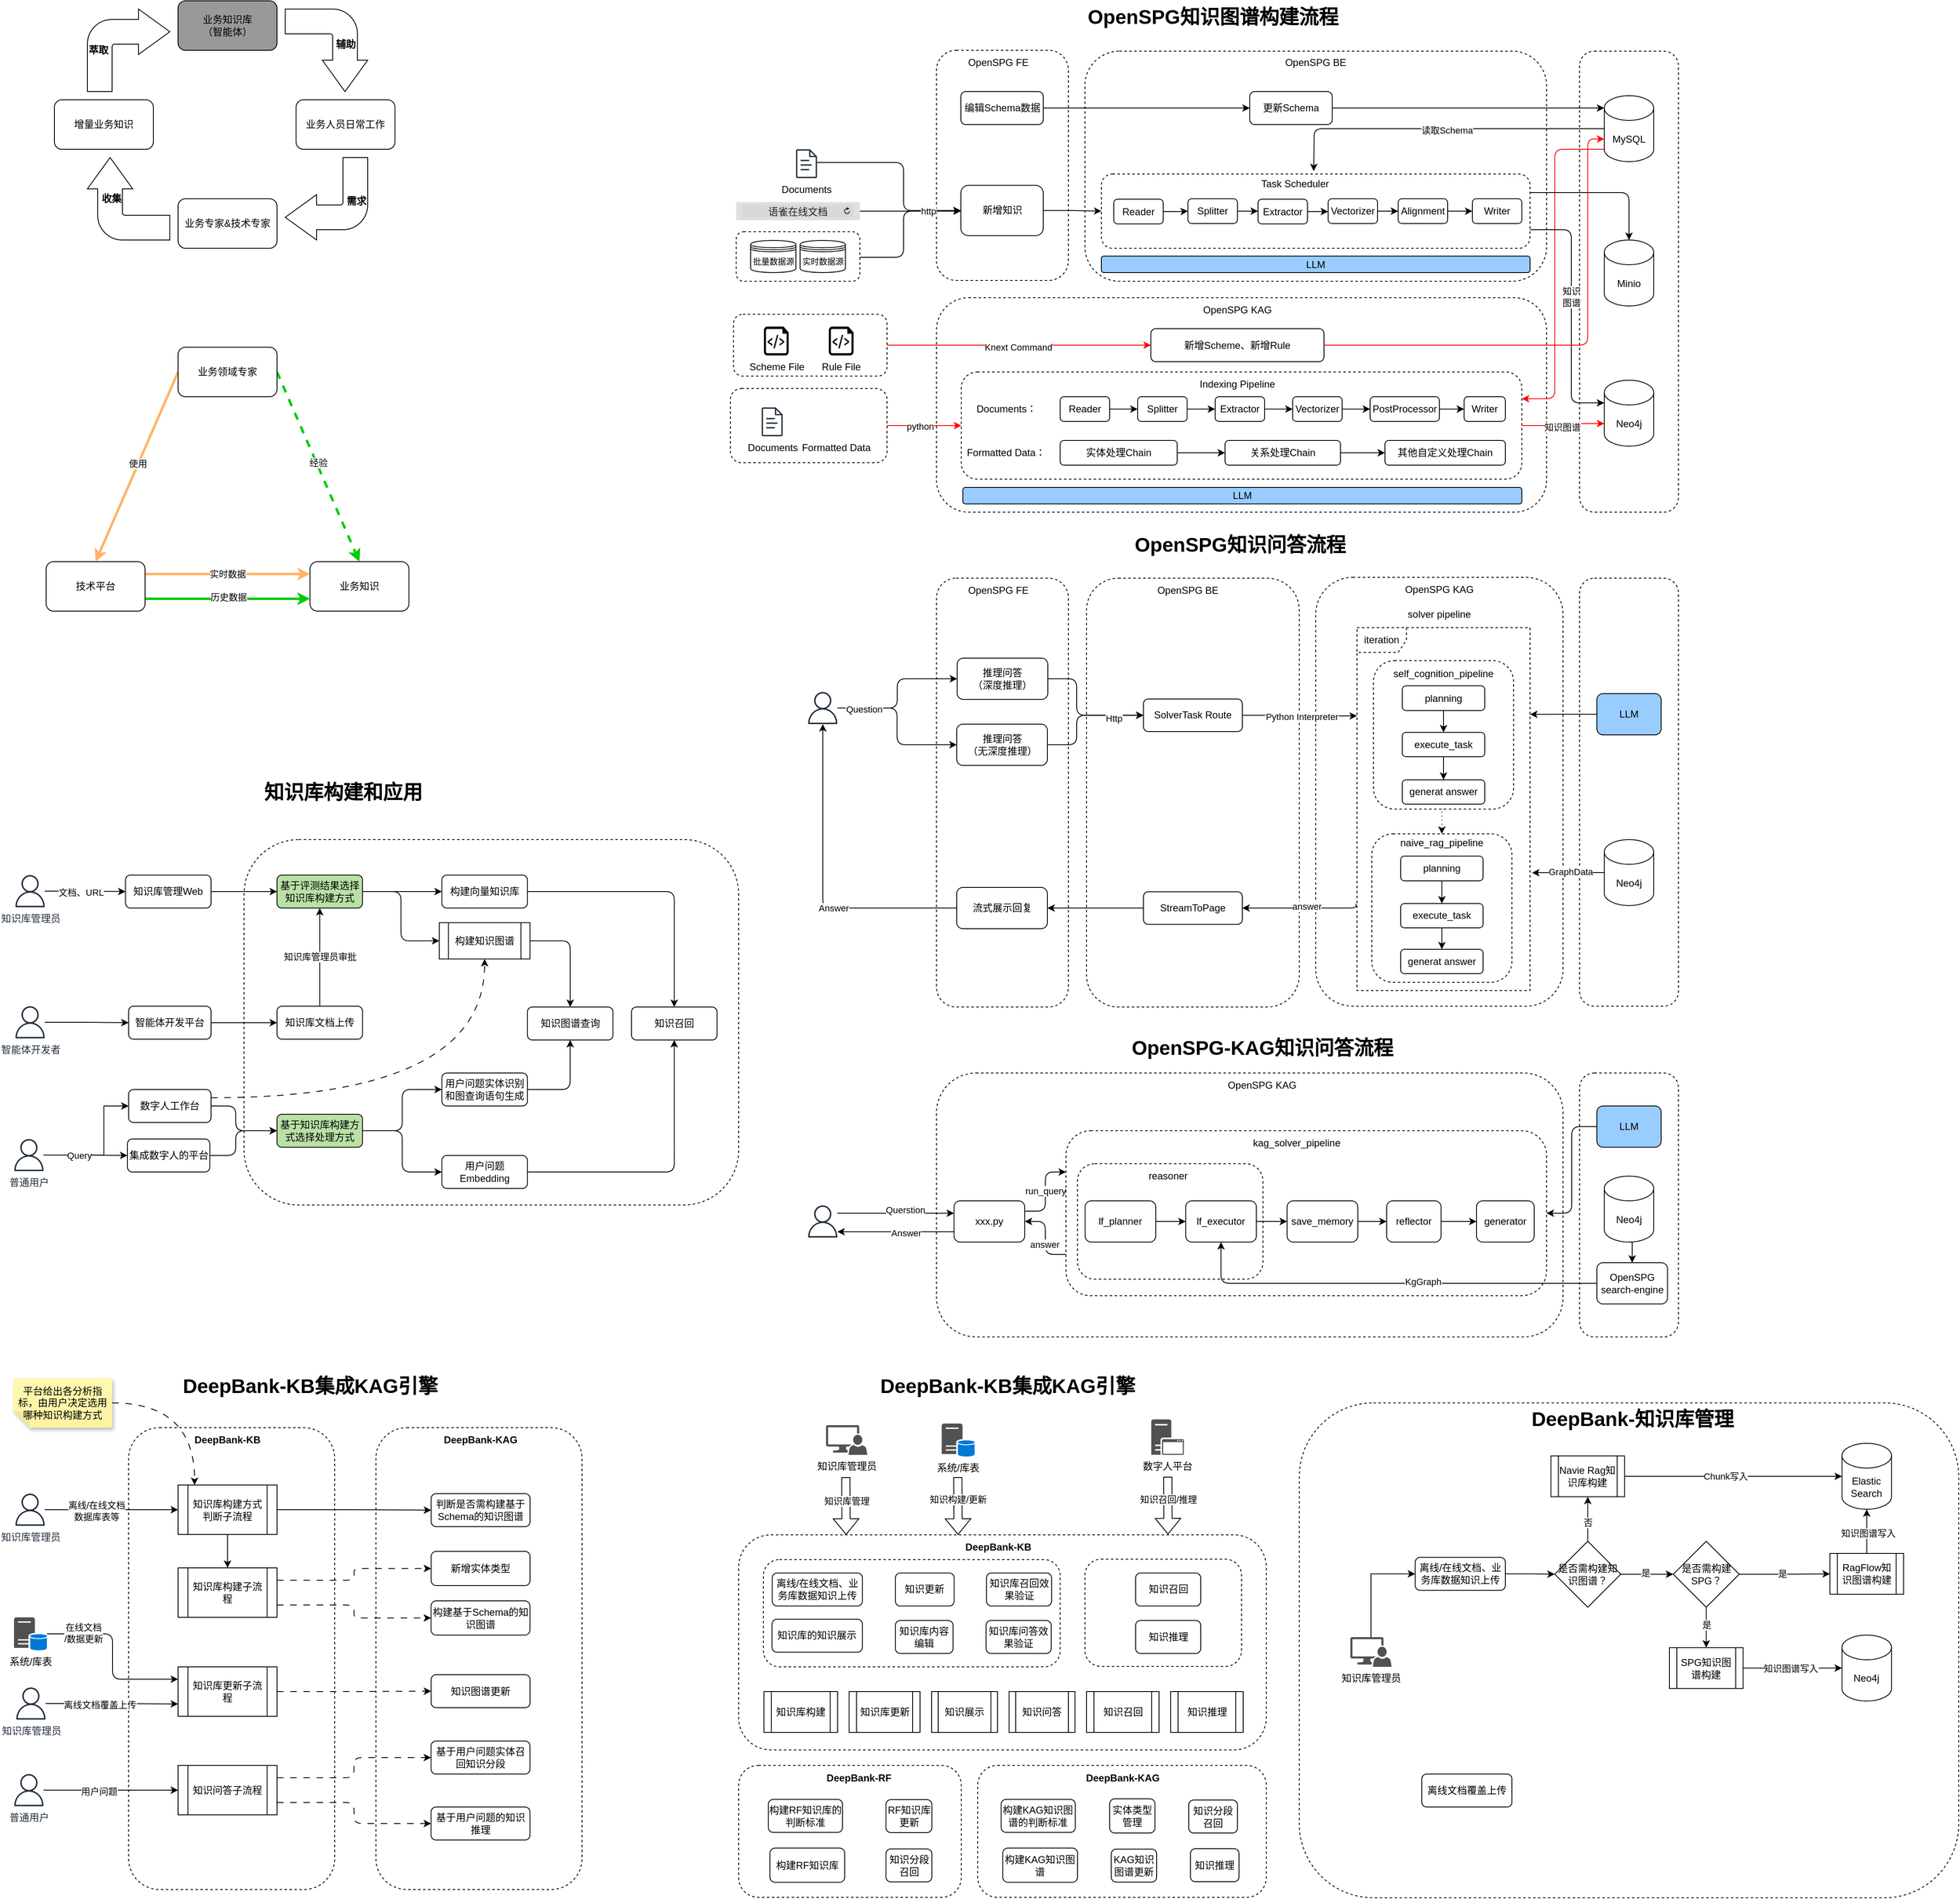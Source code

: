 <mxfile version="27.0.3">
  <diagram name="第 1 页" id="yYkdZg6wuNuUhG_Zvvtf">
    <mxGraphModel dx="1426" dy="743" grid="1" gridSize="10" guides="1" tooltips="1" connect="1" arrows="1" fold="1" page="1" pageScale="1" pageWidth="3300" pageHeight="4681" math="0" shadow="0">
      <root>
        <mxCell id="0" />
        <mxCell id="1" parent="0" />
        <mxCell id="CEQbyhLI9Zi0lonrpoHH-52" value="" style="rounded=1;whiteSpace=wrap;html=1;dashed=1;" parent="1" vertex="1">
          <mxGeometry x="960" y="1920" width="640" height="260.75" as="geometry" />
        </mxCell>
        <mxCell id="CEQbyhLI9Zi0lonrpoHH-88" value="" style="rounded=1;whiteSpace=wrap;html=1;dashed=1;" parent="1" vertex="1">
          <mxGeometry x="990" y="1950" width="360" height="130" as="geometry" />
        </mxCell>
        <mxCell id="EqnmrQHS3Cuvg51kW6q9-6" value="" style="rounded=1;whiteSpace=wrap;html=1;dashed=1;" parent="1" vertex="1">
          <mxGeometry x="1980" y="760" width="120" height="519" as="geometry" />
        </mxCell>
        <mxCell id="EqnmrQHS3Cuvg51kW6q9-10" value="" style="rounded=1;whiteSpace=wrap;html=1;dashed=1;" parent="1" vertex="1">
          <mxGeometry x="1660" y="759" width="300" height="520" as="geometry" />
        </mxCell>
        <mxCell id="EqnmrQHS3Cuvg51kW6q9-62" style="edgeStyle=orthogonalEdgeStyle;rounded=0;orthogonalLoop=1;jettySize=auto;html=1;exitX=0.5;exitY=1;exitDx=0;exitDy=0;entryX=0.5;entryY=0;entryDx=0;entryDy=0;dashed=1;dashPattern=1 4;" parent="1" source="EqnmrQHS3Cuvg51kW6q9-46" target="EqnmrQHS3Cuvg51kW6q9-55" edge="1">
          <mxGeometry relative="1" as="geometry" />
        </mxCell>
        <mxCell id="EqnmrQHS3Cuvg51kW6q9-46" value="" style="rounded=1;whiteSpace=wrap;html=1;dashed=1;" parent="1" vertex="1">
          <mxGeometry x="1730" y="860" width="170" height="180" as="geometry" />
        </mxCell>
        <mxCell id="W9ZRotF47JclheKv-bLR-13" value="" style="rounded=1;whiteSpace=wrap;html=1;dashed=1;" parent="1" vertex="1">
          <mxGeometry x="1200" y="420" width="740" height="260" as="geometry" />
        </mxCell>
        <mxCell id="W9ZRotF47JclheKv-bLR-110" style="edgeStyle=orthogonalEdgeStyle;rounded=0;orthogonalLoop=1;jettySize=auto;html=1;exitX=1;exitY=0.5;exitDx=0;exitDy=0;entryX=0;entryY=0.5;entryDx=0;entryDy=0;strokeColor=#FF0000;" parent="1" source="W9ZRotF47JclheKv-bLR-104" target="W9ZRotF47JclheKv-bLR-106" edge="1">
          <mxGeometry relative="1" as="geometry" />
        </mxCell>
        <mxCell id="W9ZRotF47JclheKv-bLR-111" value="Knext Command" style="edgeLabel;html=1;align=center;verticalAlign=middle;resizable=0;points=[];" parent="W9ZRotF47JclheKv-bLR-110" vertex="1" connectable="0">
          <mxGeometry x="-0.006" y="-1" relative="1" as="geometry">
            <mxPoint y="1" as="offset" />
          </mxGeometry>
        </mxCell>
        <mxCell id="W9ZRotF47JclheKv-bLR-104" value="" style="rounded=1;whiteSpace=wrap;html=1;dashed=1;" parent="1" vertex="1">
          <mxGeometry x="953.79" y="440" width="186.21" height="75" as="geometry" />
        </mxCell>
        <mxCell id="W9ZRotF47JclheKv-bLR-133" style="edgeStyle=orthogonalEdgeStyle;rounded=0;orthogonalLoop=1;jettySize=auto;html=1;exitX=1;exitY=0.5;exitDx=0;exitDy=0;entryX=0;entryY=0.5;entryDx=0;entryDy=0;strokeColor=#FF0000;" parent="1" source="W9ZRotF47JclheKv-bLR-103" target="W9ZRotF47JclheKv-bLR-85" edge="1">
          <mxGeometry relative="1" as="geometry" />
        </mxCell>
        <mxCell id="W9ZRotF47JclheKv-bLR-141" value="python" style="edgeLabel;html=1;align=center;verticalAlign=middle;resizable=0;points=[];" parent="W9ZRotF47JclheKv-bLR-133" vertex="1" connectable="0">
          <mxGeometry x="-0.111" y="-1" relative="1" as="geometry">
            <mxPoint as="offset" />
          </mxGeometry>
        </mxCell>
        <mxCell id="W9ZRotF47JclheKv-bLR-103" value="" style="rounded=1;whiteSpace=wrap;html=1;dashed=1;" parent="1" vertex="1">
          <mxGeometry x="950" y="530" width="190" height="90" as="geometry" />
        </mxCell>
        <mxCell id="W9ZRotF47JclheKv-bLR-11" value="" style="rounded=1;whiteSpace=wrap;html=1;dashed=1;" parent="1" vertex="1">
          <mxGeometry x="1200" y="120" width="160" height="279" as="geometry" />
        </mxCell>
        <mxCell id="W9ZRotF47JclheKv-bLR-55" style="edgeStyle=orthogonalEdgeStyle;rounded=1;orthogonalLoop=1;jettySize=auto;html=1;curved=0;" parent="1" source="W9ZRotF47JclheKv-bLR-54" target="W9ZRotF47JclheKv-bLR-46" edge="1">
          <mxGeometry relative="1" as="geometry">
            <Array as="points">
              <mxPoint x="1160" y="371" />
              <mxPoint x="1160" y="315" />
            </Array>
          </mxGeometry>
        </mxCell>
        <mxCell id="W9ZRotF47JclheKv-bLR-54" value="" style="rounded=1;whiteSpace=wrap;html=1;dashed=1;" parent="1" vertex="1">
          <mxGeometry x="957" y="340" width="150" height="60" as="geometry" />
        </mxCell>
        <mxCell id="W9ZRotF47JclheKv-bLR-38" value="" style="rounded=1;whiteSpace=wrap;html=1;dashed=1;" parent="1" vertex="1">
          <mxGeometry x="1980" y="121" width="120" height="559" as="geometry" />
        </mxCell>
        <mxCell id="W9ZRotF47JclheKv-bLR-8" value="" style="rounded=1;whiteSpace=wrap;html=1;dashed=1;" parent="1" vertex="1">
          <mxGeometry x="1380" y="121" width="560" height="279" as="geometry" />
        </mxCell>
        <mxCell id="sVAgTZllFxHXXEI3geGE-21" value="" style="html=1;shadow=0;dashed=0;align=center;verticalAlign=middle;shape=mxgraph.arrows2.bendArrow;dy=15;dx=38;notch=0;arrowHead=55;rounded=1;rotation=-180;" parent="1" vertex="1">
          <mxGeometry x="410" y="250" width="100" height="100" as="geometry" />
        </mxCell>
        <mxCell id="sVAgTZllFxHXXEI3geGE-20" value="" style="html=1;shadow=0;dashed=0;align=center;verticalAlign=middle;shape=mxgraph.arrows2.bendArrow;dy=15;dx=38;notch=0;arrowHead=55;rounded=1;rotation=90;" parent="1" vertex="1">
          <mxGeometry x="410" y="70" width="100" height="100" as="geometry" />
        </mxCell>
        <mxCell id="-YbURKZivewxaCFzF05h-7" style="rounded=0;orthogonalLoop=1;jettySize=auto;html=1;exitX=1;exitY=0.5;exitDx=0;exitDy=0;entryX=0.5;entryY=0;entryDx=0;entryDy=0;strokeColor=#00CC00;strokeWidth=3;dashed=1;" parent="1" source="-YbURKZivewxaCFzF05h-1" target="-YbURKZivewxaCFzF05h-2" edge="1">
          <mxGeometry relative="1" as="geometry" />
        </mxCell>
        <mxCell id="-YbURKZivewxaCFzF05h-8" value="经验" style="edgeLabel;html=1;align=center;verticalAlign=middle;resizable=0;points=[];" parent="-YbURKZivewxaCFzF05h-7" vertex="1" connectable="0">
          <mxGeometry x="-0.038" y="2" relative="1" as="geometry">
            <mxPoint as="offset" />
          </mxGeometry>
        </mxCell>
        <mxCell id="-YbURKZivewxaCFzF05h-15" style="rounded=0;orthogonalLoop=1;jettySize=auto;html=1;exitX=0;exitY=0.5;exitDx=0;exitDy=0;entryX=0.5;entryY=0;entryDx=0;entryDy=0;strokeColor=#FFB366;strokeWidth=3;" parent="1" source="-YbURKZivewxaCFzF05h-1" target="-YbURKZivewxaCFzF05h-3" edge="1">
          <mxGeometry relative="1" as="geometry" />
        </mxCell>
        <mxCell id="-YbURKZivewxaCFzF05h-16" value="使用" style="edgeLabel;html=1;align=center;verticalAlign=middle;resizable=0;points=[];" parent="-YbURKZivewxaCFzF05h-15" vertex="1" connectable="0">
          <mxGeometry x="-0.032" y="-1" relative="1" as="geometry">
            <mxPoint as="offset" />
          </mxGeometry>
        </mxCell>
        <mxCell id="-YbURKZivewxaCFzF05h-1" value="业务领域专家" style="rounded=1;whiteSpace=wrap;html=1;" parent="1" vertex="1">
          <mxGeometry x="280" y="480" width="120" height="60" as="geometry" />
        </mxCell>
        <mxCell id="-YbURKZivewxaCFzF05h-2" value="业务知识" style="rounded=1;whiteSpace=wrap;html=1;" parent="1" vertex="1">
          <mxGeometry x="440" y="740" width="120" height="60" as="geometry" />
        </mxCell>
        <mxCell id="-YbURKZivewxaCFzF05h-5" style="edgeStyle=orthogonalEdgeStyle;rounded=0;orthogonalLoop=1;jettySize=auto;html=1;exitX=1;exitY=0.75;exitDx=0;exitDy=0;strokeColor=#00CC00;strokeWidth=3;entryX=0;entryY=0.75;entryDx=0;entryDy=0;" parent="1" source="-YbURKZivewxaCFzF05h-3" target="-YbURKZivewxaCFzF05h-2" edge="1">
          <mxGeometry relative="1" as="geometry" />
        </mxCell>
        <mxCell id="-YbURKZivewxaCFzF05h-6" value="历史数据" style="edgeLabel;html=1;align=center;verticalAlign=middle;resizable=0;points=[];" parent="-YbURKZivewxaCFzF05h-5" vertex="1" connectable="0">
          <mxGeometry x="0.003" y="2" relative="1" as="geometry">
            <mxPoint as="offset" />
          </mxGeometry>
        </mxCell>
        <mxCell id="-YbURKZivewxaCFzF05h-13" style="edgeStyle=orthogonalEdgeStyle;rounded=0;orthogonalLoop=1;jettySize=auto;html=1;exitX=1;exitY=0.25;exitDx=0;exitDy=0;entryX=0;entryY=0.25;entryDx=0;entryDy=0;strokeColor=#FFB366;strokeWidth=3;" parent="1" source="-YbURKZivewxaCFzF05h-3" target="-YbURKZivewxaCFzF05h-2" edge="1">
          <mxGeometry relative="1" as="geometry" />
        </mxCell>
        <mxCell id="-YbURKZivewxaCFzF05h-14" value="实时数据" style="edgeLabel;html=1;align=center;verticalAlign=middle;resizable=0;points=[];" parent="-YbURKZivewxaCFzF05h-13" vertex="1" connectable="0">
          <mxGeometry x="-0.004" relative="1" as="geometry">
            <mxPoint as="offset" />
          </mxGeometry>
        </mxCell>
        <mxCell id="-YbURKZivewxaCFzF05h-3" value="技术平台" style="rounded=1;whiteSpace=wrap;html=1;" parent="1" vertex="1">
          <mxGeometry x="120" y="740" width="120" height="60" as="geometry" />
        </mxCell>
        <mxCell id="sVAgTZllFxHXXEI3geGE-1" value="业务知识库&lt;div&gt;（智能体）&lt;/div&gt;" style="rounded=1;whiteSpace=wrap;html=1;fillColor=#999999;" parent="1" vertex="1">
          <mxGeometry x="280" y="60" width="120" height="60" as="geometry" />
        </mxCell>
        <mxCell id="sVAgTZllFxHXXEI3geGE-2" value="业务人员日常工作" style="rounded=1;whiteSpace=wrap;html=1;" parent="1" vertex="1">
          <mxGeometry x="423.13" y="180" width="120" height="60" as="geometry" />
        </mxCell>
        <mxCell id="sVAgTZllFxHXXEI3geGE-6" value="辅助" style="text;align=center;fontStyle=1;verticalAlign=middle;spacingLeft=3;spacingRight=3;strokeColor=none;rotatable=0;points=[[0,0.5],[1,0.5]];portConstraint=eastwest;html=1;" parent="1" vertex="1">
          <mxGeometry x="450" y="100" width="66.25" height="26" as="geometry" />
        </mxCell>
        <mxCell id="sVAgTZllFxHXXEI3geGE-7" value="业务专家&amp;amp;技术专家" style="rounded=1;whiteSpace=wrap;html=1;" parent="1" vertex="1">
          <mxGeometry x="280" y="300" width="120" height="60" as="geometry" />
        </mxCell>
        <mxCell id="sVAgTZllFxHXXEI3geGE-17" value="需求" style="text;align=center;fontStyle=1;verticalAlign=middle;spacingLeft=3;spacingRight=3;strokeColor=none;rotatable=0;points=[[0,0.5],[1,0.5]];portConstraint=eastwest;html=1;" parent="1" vertex="1">
          <mxGeometry x="461.87" y="290" width="68.13" height="26" as="geometry" />
        </mxCell>
        <mxCell id="sVAgTZllFxHXXEI3geGE-18" value="增量业务知识" style="rounded=1;whiteSpace=wrap;html=1;" parent="1" vertex="1">
          <mxGeometry x="130" y="180" width="120" height="60" as="geometry" />
        </mxCell>
        <mxCell id="sVAgTZllFxHXXEI3geGE-22" value="" style="html=1;shadow=0;dashed=0;align=center;verticalAlign=middle;shape=mxgraph.arrows2.bendArrow;dy=15;dx=38;notch=0;arrowHead=55;rounded=1;rotation=-90;" parent="1" vertex="1">
          <mxGeometry x="170" y="250" width="100" height="100" as="geometry" />
        </mxCell>
        <mxCell id="sVAgTZllFxHXXEI3geGE-23" value="收集" style="text;align=center;fontStyle=1;verticalAlign=middle;spacingLeft=3;spacingRight=3;strokeColor=none;rotatable=0;points=[[0,0.5],[1,0.5]];portConstraint=eastwest;html=1;" parent="1" vertex="1">
          <mxGeometry x="170" y="287" width="58.13" height="26" as="geometry" />
        </mxCell>
        <mxCell id="sVAgTZllFxHXXEI3geGE-24" value="" style="html=1;shadow=0;dashed=0;align=center;verticalAlign=middle;shape=mxgraph.arrows2.bendArrow;dy=15;dx=38;notch=0;arrowHead=55;rounded=1;rotation=0;" parent="1" vertex="1">
          <mxGeometry x="170" y="70" width="100" height="100" as="geometry" />
        </mxCell>
        <mxCell id="sVAgTZllFxHXXEI3geGE-25" value="萃取" style="text;align=center;fontStyle=1;verticalAlign=middle;spacingLeft=3;spacingRight=3;strokeColor=none;rotatable=0;points=[[0,0.5],[1,0.5]];portConstraint=eastwest;html=1;" parent="1" vertex="1">
          <mxGeometry x="150" y="107" width="66.25" height="26" as="geometry" />
        </mxCell>
        <mxCell id="W9ZRotF47JclheKv-bLR-9" value="OpenSPG BE" style="text;html=1;align=center;verticalAlign=middle;whiteSpace=wrap;rounded=0;" parent="1" vertex="1">
          <mxGeometry x="1615" y="120" width="90" height="30" as="geometry" />
        </mxCell>
        <mxCell id="W9ZRotF47JclheKv-bLR-12" value="OpenSPG FE" style="text;html=1;align=center;verticalAlign=middle;whiteSpace=wrap;rounded=0;" parent="1" vertex="1">
          <mxGeometry x="1229.5" y="120" width="90" height="30" as="geometry" />
        </mxCell>
        <mxCell id="W9ZRotF47JclheKv-bLR-14" value="OpenSPG KAG" style="text;html=1;align=center;verticalAlign=middle;whiteSpace=wrap;rounded=0;" parent="1" vertex="1">
          <mxGeometry x="1520" y="420" width="90" height="30" as="geometry" />
        </mxCell>
        <mxCell id="W9ZRotF47JclheKv-bLR-45" style="edgeStyle=orthogonalEdgeStyle;rounded=1;orthogonalLoop=1;jettySize=auto;html=1;entryX=0;entryY=0.5;entryDx=0;entryDy=0;curved=0;" parent="1" source="W9ZRotF47JclheKv-bLR-18" target="W9ZRotF47JclheKv-bLR-46" edge="1">
          <mxGeometry relative="1" as="geometry">
            <mxPoint x="1173.5" y="273" as="targetPoint" />
            <Array as="points">
              <mxPoint x="1160" y="256" />
              <mxPoint x="1160" y="314" />
            </Array>
          </mxGeometry>
        </mxCell>
        <mxCell id="W9ZRotF47JclheKv-bLR-18" value="&lt;span style=&quot;color: rgb(0, 0, 0); text-wrap-mode: wrap;&quot;&gt;Documents&lt;/span&gt;" style="sketch=0;outlineConnect=0;fontColor=#232F3E;gradientColor=none;fillColor=#232F3D;strokeColor=none;dashed=0;verticalLabelPosition=bottom;verticalAlign=top;align=center;html=1;fontSize=12;fontStyle=0;aspect=fixed;pointerEvents=1;shape=mxgraph.aws4.document;" parent="1" vertex="1">
          <mxGeometry x="1029.5" y="240" width="25.58" height="35" as="geometry" />
        </mxCell>
        <mxCell id="W9ZRotF47JclheKv-bLR-76" style="edgeStyle=orthogonalEdgeStyle;rounded=1;orthogonalLoop=1;jettySize=auto;html=1;exitX=0;exitY=0.5;exitDx=0;exitDy=0;exitPerimeter=0;entryX=0.75;entryY=0;entryDx=0;entryDy=0;curved=0;" parent="1" source="W9ZRotF47JclheKv-bLR-30" target="W9ZRotF47JclheKv-bLR-58" edge="1">
          <mxGeometry relative="1" as="geometry">
            <Array as="points">
              <mxPoint x="1658" y="215" />
              <mxPoint x="1658" y="233" />
            </Array>
          </mxGeometry>
        </mxCell>
        <mxCell id="W9ZRotF47JclheKv-bLR-77" value="读取Schema" style="edgeLabel;html=1;align=center;verticalAlign=middle;resizable=0;points=[];" parent="W9ZRotF47JclheKv-bLR-76" vertex="1" connectable="0">
          <mxGeometry x="-0.055" y="2" relative="1" as="geometry">
            <mxPoint as="offset" />
          </mxGeometry>
        </mxCell>
        <mxCell id="Y2xWvQUmhy8zB1OBUH8H-1" style="edgeStyle=orthogonalEdgeStyle;rounded=1;orthogonalLoop=1;jettySize=auto;html=1;exitX=0;exitY=1;exitDx=0;exitDy=-15;exitPerimeter=0;entryX=1;entryY=0.25;entryDx=0;entryDy=0;curved=0;strokeColor=#FF0000;" parent="1" source="W9ZRotF47JclheKv-bLR-30" target="W9ZRotF47JclheKv-bLR-85" edge="1">
          <mxGeometry relative="1" as="geometry">
            <Array as="points">
              <mxPoint x="1950" y="240" />
              <mxPoint x="1950" y="543" />
            </Array>
          </mxGeometry>
        </mxCell>
        <mxCell id="W9ZRotF47JclheKv-bLR-30" value="MySQL" style="shape=cylinder3;whiteSpace=wrap;html=1;boundedLbl=1;backgroundOutline=1;size=15;" parent="1" vertex="1">
          <mxGeometry x="2010" y="175" width="60" height="80" as="geometry" />
        </mxCell>
        <mxCell id="W9ZRotF47JclheKv-bLR-31" value="更新Schema" style="rounded=1;whiteSpace=wrap;html=1;" parent="1" vertex="1">
          <mxGeometry x="1580" y="170" width="100" height="40" as="geometry" />
        </mxCell>
        <mxCell id="W9ZRotF47JclheKv-bLR-43" style="edgeStyle=orthogonalEdgeStyle;rounded=0;orthogonalLoop=1;jettySize=auto;html=1;" parent="1" source="W9ZRotF47JclheKv-bLR-37" target="W9ZRotF47JclheKv-bLR-31" edge="1">
          <mxGeometry relative="1" as="geometry" />
        </mxCell>
        <mxCell id="W9ZRotF47JclheKv-bLR-37" value="编辑Schema数据" style="rounded=1;whiteSpace=wrap;html=1;" parent="1" vertex="1">
          <mxGeometry x="1229.5" y="170" width="100" height="40" as="geometry" />
        </mxCell>
        <mxCell id="W9ZRotF47JclheKv-bLR-40" value="Minio" style="shape=cylinder3;whiteSpace=wrap;html=1;boundedLbl=1;backgroundOutline=1;size=15;" parent="1" vertex="1">
          <mxGeometry x="2010" y="350" width="60" height="80" as="geometry" />
        </mxCell>
        <mxCell id="W9ZRotF47JclheKv-bLR-41" value="Neo4j" style="shape=cylinder3;whiteSpace=wrap;html=1;boundedLbl=1;backgroundOutline=1;size=15;" parent="1" vertex="1">
          <mxGeometry x="2010" y="520" width="60" height="80" as="geometry" />
        </mxCell>
        <mxCell id="W9ZRotF47JclheKv-bLR-65" style="edgeStyle=orthogonalEdgeStyle;rounded=0;orthogonalLoop=1;jettySize=auto;html=1;exitX=1;exitY=0.5;exitDx=0;exitDy=0;entryX=0;entryY=0.5;entryDx=0;entryDy=0;" parent="1" source="W9ZRotF47JclheKv-bLR-46" target="W9ZRotF47JclheKv-bLR-56" edge="1">
          <mxGeometry relative="1" as="geometry" />
        </mxCell>
        <mxCell id="W9ZRotF47JclheKv-bLR-46" value="新增知识" style="rounded=1;whiteSpace=wrap;html=1;" parent="1" vertex="1">
          <mxGeometry x="1229.5" y="283.75" width="100" height="61" as="geometry" />
        </mxCell>
        <mxCell id="W9ZRotF47JclheKv-bLR-49" style="edgeStyle=orthogonalEdgeStyle;rounded=1;orthogonalLoop=1;jettySize=auto;html=1;curved=0;" parent="1" source="W9ZRotF47JclheKv-bLR-48" target="W9ZRotF47JclheKv-bLR-46" edge="1">
          <mxGeometry relative="1" as="geometry" />
        </mxCell>
        <mxCell id="W9ZRotF47JclheKv-bLR-142" value="http" style="edgeLabel;html=1;align=center;verticalAlign=middle;resizable=0;points=[];" parent="W9ZRotF47JclheKv-bLR-49" vertex="1" connectable="0">
          <mxGeometry x="0.359" relative="1" as="geometry">
            <mxPoint as="offset" />
          </mxGeometry>
        </mxCell>
        <mxCell id="W9ZRotF47JclheKv-bLR-48" value="&lt;font style=&quot;font-size: 12px;&quot;&gt;语雀在线文档&lt;/font&gt;" style="html=1;strokeWidth=1;shadow=0;dashed=0;shape=mxgraph.ios7ui.url;fillColor=#e0e0e0;strokeColor=#c0c0c0;buttonText=;strokeColor2=#222222;fontColor=#222222;fontSize=8;spacingTop=2;align=center;whiteSpace=wrap;" parent="1" vertex="1">
          <mxGeometry x="957" y="304" width="150" height="22" as="geometry" />
        </mxCell>
        <mxCell id="W9ZRotF47JclheKv-bLR-50" value="&lt;font style=&quot;font-size: 10px;&quot;&gt;批量数据源&lt;/font&gt;" style="shape=datastore;whiteSpace=wrap;html=1;" parent="1" vertex="1">
          <mxGeometry x="974.5" y="350.5" width="55" height="39" as="geometry" />
        </mxCell>
        <mxCell id="W9ZRotF47JclheKv-bLR-51" value="&lt;font style=&quot;font-size: 10px;&quot;&gt;实时数据源&lt;/font&gt;" style="shape=datastore;whiteSpace=wrap;html=1;" parent="1" vertex="1">
          <mxGeometry x="1034.5" y="350.5" width="55" height="39" as="geometry" />
        </mxCell>
        <mxCell id="W9ZRotF47JclheKv-bLR-56" value="" style="rounded=1;whiteSpace=wrap;html=1;dashed=1;" parent="1" vertex="1">
          <mxGeometry x="1400" y="270" width="520" height="90" as="geometry" />
        </mxCell>
        <mxCell id="W9ZRotF47JclheKv-bLR-61" style="edgeStyle=orthogonalEdgeStyle;rounded=0;orthogonalLoop=1;jettySize=auto;html=1;entryX=0;entryY=0.5;entryDx=0;entryDy=0;" parent="1" source="W9ZRotF47JclheKv-bLR-57" target="W9ZRotF47JclheKv-bLR-60" edge="1">
          <mxGeometry relative="1" as="geometry" />
        </mxCell>
        <mxCell id="W9ZRotF47JclheKv-bLR-57" value="Reader" style="rounded=1;whiteSpace=wrap;html=1;" parent="1" vertex="1">
          <mxGeometry x="1415" y="300.5" width="60" height="30" as="geometry" />
        </mxCell>
        <mxCell id="W9ZRotF47JclheKv-bLR-58" value="Task Scheduler" style="text;html=1;align=center;verticalAlign=middle;whiteSpace=wrap;rounded=0;" parent="1" vertex="1">
          <mxGeometry x="1590" y="266.5" width="90" height="30" as="geometry" />
        </mxCell>
        <mxCell id="W9ZRotF47JclheKv-bLR-63" style="edgeStyle=orthogonalEdgeStyle;rounded=0;orthogonalLoop=1;jettySize=auto;html=1;exitX=1;exitY=0.5;exitDx=0;exitDy=0;entryX=0;entryY=0.5;entryDx=0;entryDy=0;" parent="1" source="W9ZRotF47JclheKv-bLR-60" target="W9ZRotF47JclheKv-bLR-62" edge="1">
          <mxGeometry relative="1" as="geometry" />
        </mxCell>
        <mxCell id="W9ZRotF47JclheKv-bLR-60" value="Splitter" style="rounded=1;whiteSpace=wrap;html=1;" parent="1" vertex="1">
          <mxGeometry x="1505" y="300" width="60" height="30" as="geometry" />
        </mxCell>
        <mxCell id="W9ZRotF47JclheKv-bLR-66" style="edgeStyle=orthogonalEdgeStyle;rounded=0;orthogonalLoop=1;jettySize=auto;html=1;exitX=1;exitY=0.5;exitDx=0;exitDy=0;entryX=0;entryY=0.5;entryDx=0;entryDy=0;" parent="1" source="W9ZRotF47JclheKv-bLR-62" target="W9ZRotF47JclheKv-bLR-64" edge="1">
          <mxGeometry relative="1" as="geometry" />
        </mxCell>
        <mxCell id="W9ZRotF47JclheKv-bLR-62" value="Extractor" style="rounded=1;whiteSpace=wrap;html=1;" parent="1" vertex="1">
          <mxGeometry x="1590" y="300.5" width="60" height="30" as="geometry" />
        </mxCell>
        <mxCell id="W9ZRotF47JclheKv-bLR-68" style="edgeStyle=orthogonalEdgeStyle;rounded=0;orthogonalLoop=1;jettySize=auto;html=1;exitX=1;exitY=0.5;exitDx=0;exitDy=0;entryX=0;entryY=0.5;entryDx=0;entryDy=0;" parent="1" source="W9ZRotF47JclheKv-bLR-64" target="W9ZRotF47JclheKv-bLR-67" edge="1">
          <mxGeometry relative="1" as="geometry" />
        </mxCell>
        <mxCell id="W9ZRotF47JclheKv-bLR-64" value="Vectorizer" style="rounded=1;whiteSpace=wrap;html=1;" parent="1" vertex="1">
          <mxGeometry x="1675" y="300" width="60" height="30" as="geometry" />
        </mxCell>
        <mxCell id="W9ZRotF47JclheKv-bLR-72" style="edgeStyle=orthogonalEdgeStyle;rounded=0;orthogonalLoop=1;jettySize=auto;html=1;exitX=1;exitY=0.5;exitDx=0;exitDy=0;entryX=0;entryY=0.5;entryDx=0;entryDy=0;" parent="1" source="W9ZRotF47JclheKv-bLR-67" target="W9ZRotF47JclheKv-bLR-69" edge="1">
          <mxGeometry relative="1" as="geometry" />
        </mxCell>
        <mxCell id="W9ZRotF47JclheKv-bLR-67" value="Alignment" style="rounded=1;whiteSpace=wrap;html=1;" parent="1" vertex="1">
          <mxGeometry x="1760" y="300" width="60" height="30" as="geometry" />
        </mxCell>
        <mxCell id="W9ZRotF47JclheKv-bLR-69" value="Writer" style="rounded=1;whiteSpace=wrap;html=1;" parent="1" vertex="1">
          <mxGeometry x="1850" y="300" width="60" height="30" as="geometry" />
        </mxCell>
        <mxCell id="W9ZRotF47JclheKv-bLR-73" style="edgeStyle=orthogonalEdgeStyle;rounded=1;orthogonalLoop=1;jettySize=auto;html=1;exitX=1;exitY=0.75;exitDx=0;exitDy=0;entryX=0;entryY=0;entryDx=0;entryDy=27.5;entryPerimeter=0;curved=0;" parent="1" source="W9ZRotF47JclheKv-bLR-56" target="W9ZRotF47JclheKv-bLR-41" edge="1">
          <mxGeometry relative="1" as="geometry">
            <Array as="points">
              <mxPoint x="1970" y="338" />
              <mxPoint x="1970" y="548" />
            </Array>
          </mxGeometry>
        </mxCell>
        <mxCell id="W9ZRotF47JclheKv-bLR-144" value="知识&lt;div&gt;图谱&lt;/div&gt;" style="edgeLabel;html=1;align=center;verticalAlign=middle;resizable=0;points=[];" parent="W9ZRotF47JclheKv-bLR-73" vertex="1" connectable="0">
          <mxGeometry x="-0.125" relative="1" as="geometry">
            <mxPoint as="offset" />
          </mxGeometry>
        </mxCell>
        <mxCell id="W9ZRotF47JclheKv-bLR-75" style="edgeStyle=orthogonalEdgeStyle;rounded=1;orthogonalLoop=1;jettySize=auto;html=1;exitX=1;exitY=0.25;exitDx=0;exitDy=0;entryX=0.5;entryY=0;entryDx=0;entryDy=0;entryPerimeter=0;curved=0;" parent="1" source="W9ZRotF47JclheKv-bLR-56" target="W9ZRotF47JclheKv-bLR-40" edge="1">
          <mxGeometry relative="1" as="geometry" />
        </mxCell>
        <mxCell id="W9ZRotF47JclheKv-bLR-79" style="edgeStyle=orthogonalEdgeStyle;rounded=0;orthogonalLoop=1;jettySize=auto;html=1;exitX=1;exitY=0.5;exitDx=0;exitDy=0;entryX=0;entryY=0;entryDx=0;entryDy=15;entryPerimeter=0;" parent="1" source="W9ZRotF47JclheKv-bLR-31" target="W9ZRotF47JclheKv-bLR-30" edge="1">
          <mxGeometry relative="1" as="geometry" />
        </mxCell>
        <mxCell id="W9ZRotF47JclheKv-bLR-80" value="&lt;span style=&quot;color: rgb(0, 0, 0); text-wrap-mode: wrap;&quot;&gt;Documents&lt;/span&gt;" style="sketch=0;outlineConnect=0;fontColor=#232F3E;gradientColor=none;fillColor=#232F3D;strokeColor=none;dashed=0;verticalLabelPosition=bottom;verticalAlign=top;align=center;html=1;fontSize=12;fontStyle=0;aspect=fixed;pointerEvents=1;shape=mxgraph.aws4.document;" parent="1" vertex="1">
          <mxGeometry x="987.9" y="553" width="25.58" height="35" as="geometry" />
        </mxCell>
        <mxCell id="W9ZRotF47JclheKv-bLR-84" value="Scheme File" style="verticalLabelPosition=bottom;html=1;verticalAlign=top;align=center;strokeColor=none;fillColor=#000000;shape=mxgraph.azure.script_file;pointerEvents=1;gradientColor=light-dark(#000000, #ffffff);" parent="1" vertex="1">
          <mxGeometry x="990.64" y="455" width="30" height="35" as="geometry" />
        </mxCell>
        <mxCell id="W9ZRotF47JclheKv-bLR-85" value="" style="rounded=1;whiteSpace=wrap;html=1;dashed=1;" parent="1" vertex="1">
          <mxGeometry x="1230" y="510" width="680" height="130" as="geometry" />
        </mxCell>
        <mxCell id="W9ZRotF47JclheKv-bLR-86" value="Indexing Pipeline" style="text;html=1;align=center;verticalAlign=middle;whiteSpace=wrap;rounded=0;" parent="1" vertex="1">
          <mxGeometry x="1510" y="510" width="110" height="30" as="geometry" />
        </mxCell>
        <mxCell id="W9ZRotF47JclheKv-bLR-87" value="Rule File" style="verticalLabelPosition=bottom;html=1;verticalAlign=top;align=center;strokeColor=none;fillColor=#000000;shape=mxgraph.azure.script_file;pointerEvents=1;gradientColor=light-dark(#000000, #ffffff);" parent="1" vertex="1">
          <mxGeometry x="1069.35" y="455" width="30" height="35" as="geometry" />
        </mxCell>
        <mxCell id="W9ZRotF47JclheKv-bLR-102" value="Formatted Data" style="shape=image;html=1;verticalAlign=top;verticalLabelPosition=bottom;labelBackgroundColor=#ffffff;imageAspect=0;aspect=fixed;image=https://cdn0.iconfinder.com/data/icons/phosphor-fill-vol-3/256/microsoft-excel-logo-fill-128.png" parent="1" vertex="1">
          <mxGeometry x="1058.69" y="550" width="38" height="38" as="geometry" />
        </mxCell>
        <mxCell id="W9ZRotF47JclheKv-bLR-106" value="新增Scheme、新增Rule" style="rounded=1;whiteSpace=wrap;html=1;" parent="1" vertex="1">
          <mxGeometry x="1460" y="457.5" width="210" height="40" as="geometry" />
        </mxCell>
        <mxCell id="W9ZRotF47JclheKv-bLR-112" style="edgeStyle=orthogonalEdgeStyle;rounded=1;orthogonalLoop=1;jettySize=auto;html=1;exitX=1;exitY=0.5;exitDx=0;exitDy=0;entryX=0;entryY=0;entryDx=0;entryDy=52.5;entryPerimeter=0;curved=0;strokeColor=#FF0000;" parent="1" source="W9ZRotF47JclheKv-bLR-106" target="W9ZRotF47JclheKv-bLR-30" edge="1">
          <mxGeometry relative="1" as="geometry">
            <Array as="points">
              <mxPoint x="1990" y="478" />
              <mxPoint x="1990" y="228" />
            </Array>
          </mxGeometry>
        </mxCell>
        <mxCell id="W9ZRotF47JclheKv-bLR-121" style="edgeStyle=orthogonalEdgeStyle;rounded=0;orthogonalLoop=1;jettySize=auto;html=1;exitX=1;exitY=0.5;exitDx=0;exitDy=0;entryX=0;entryY=0.5;entryDx=0;entryDy=0;" parent="1" source="W9ZRotF47JclheKv-bLR-114" target="W9ZRotF47JclheKv-bLR-116" edge="1">
          <mxGeometry relative="1" as="geometry" />
        </mxCell>
        <mxCell id="W9ZRotF47JclheKv-bLR-114" value="Splitter" style="rounded=1;whiteSpace=wrap;html=1;" parent="1" vertex="1">
          <mxGeometry x="1444" y="540" width="60" height="30" as="geometry" />
        </mxCell>
        <mxCell id="W9ZRotF47JclheKv-bLR-120" style="edgeStyle=orthogonalEdgeStyle;rounded=0;orthogonalLoop=1;jettySize=auto;html=1;exitX=1;exitY=0.5;exitDx=0;exitDy=0;entryX=0;entryY=0.5;entryDx=0;entryDy=0;" parent="1" source="W9ZRotF47JclheKv-bLR-115" target="W9ZRotF47JclheKv-bLR-114" edge="1">
          <mxGeometry relative="1" as="geometry" />
        </mxCell>
        <mxCell id="W9ZRotF47JclheKv-bLR-115" value="Reader" style="rounded=1;whiteSpace=wrap;html=1;" parent="1" vertex="1">
          <mxGeometry x="1350" y="540" width="60" height="30" as="geometry" />
        </mxCell>
        <mxCell id="W9ZRotF47JclheKv-bLR-123" style="edgeStyle=orthogonalEdgeStyle;rounded=0;orthogonalLoop=1;jettySize=auto;html=1;exitX=1;exitY=0.5;exitDx=0;exitDy=0;entryX=0;entryY=0.5;entryDx=0;entryDy=0;" parent="1" source="W9ZRotF47JclheKv-bLR-116" target="W9ZRotF47JclheKv-bLR-119" edge="1">
          <mxGeometry relative="1" as="geometry" />
        </mxCell>
        <mxCell id="W9ZRotF47JclheKv-bLR-116" value="Extractor" style="rounded=1;whiteSpace=wrap;html=1;" parent="1" vertex="1">
          <mxGeometry x="1538" y="540" width="60" height="30" as="geometry" />
        </mxCell>
        <mxCell id="Y2xWvQUmhy8zB1OBUH8H-5" style="edgeStyle=orthogonalEdgeStyle;rounded=0;orthogonalLoop=1;jettySize=auto;html=1;exitX=1;exitY=0.5;exitDx=0;exitDy=0;" parent="1" source="W9ZRotF47JclheKv-bLR-118" target="Y2xWvQUmhy8zB1OBUH8H-4" edge="1">
          <mxGeometry relative="1" as="geometry" />
        </mxCell>
        <mxCell id="W9ZRotF47JclheKv-bLR-118" value="PostProcessor" style="rounded=1;whiteSpace=wrap;html=1;" parent="1" vertex="1">
          <mxGeometry x="1726" y="540" width="84" height="30" as="geometry" />
        </mxCell>
        <mxCell id="W9ZRotF47JclheKv-bLR-124" style="edgeStyle=orthogonalEdgeStyle;rounded=0;orthogonalLoop=1;jettySize=auto;html=1;exitX=1;exitY=0.5;exitDx=0;exitDy=0;entryX=0;entryY=0.5;entryDx=0;entryDy=0;" parent="1" source="W9ZRotF47JclheKv-bLR-119" target="W9ZRotF47JclheKv-bLR-118" edge="1">
          <mxGeometry relative="1" as="geometry" />
        </mxCell>
        <mxCell id="W9ZRotF47JclheKv-bLR-119" value="Vectorizer" style="rounded=1;whiteSpace=wrap;html=1;" parent="1" vertex="1">
          <mxGeometry x="1632" y="540" width="60" height="30" as="geometry" />
        </mxCell>
        <mxCell id="W9ZRotF47JclheKv-bLR-125" value="Documents：" style="text;html=1;align=center;verticalAlign=middle;whiteSpace=wrap;rounded=0;" parent="1" vertex="1">
          <mxGeometry x="1239.5" y="540" width="90" height="30" as="geometry" />
        </mxCell>
        <mxCell id="W9ZRotF47JclheKv-bLR-126" value="Formatted Data：" style="text;html=1;align=center;verticalAlign=middle;whiteSpace=wrap;rounded=0;" parent="1" vertex="1">
          <mxGeometry x="1234.25" y="593" width="100.5" height="30" as="geometry" />
        </mxCell>
        <mxCell id="W9ZRotF47JclheKv-bLR-140" style="edgeStyle=orthogonalEdgeStyle;rounded=0;orthogonalLoop=1;jettySize=auto;html=1;exitX=1;exitY=0.5;exitDx=0;exitDy=0;entryX=0;entryY=0.5;entryDx=0;entryDy=0;" parent="1" source="W9ZRotF47JclheKv-bLR-128" target="W9ZRotF47JclheKv-bLR-138" edge="1">
          <mxGeometry relative="1" as="geometry" />
        </mxCell>
        <mxCell id="W9ZRotF47JclheKv-bLR-128" value="实体处理Chain" style="rounded=1;whiteSpace=wrap;html=1;" parent="1" vertex="1">
          <mxGeometry x="1350" y="593" width="142" height="30" as="geometry" />
        </mxCell>
        <mxCell id="W9ZRotF47JclheKv-bLR-137" style="edgeStyle=orthogonalEdgeStyle;rounded=0;orthogonalLoop=1;jettySize=auto;html=1;exitX=1;exitY=0.5;exitDx=0;exitDy=0;entryX=0;entryY=0;entryDx=0;entryDy=52.5;entryPerimeter=0;strokeColor=#FF0000;" parent="1" source="W9ZRotF47JclheKv-bLR-85" target="W9ZRotF47JclheKv-bLR-41" edge="1">
          <mxGeometry relative="1" as="geometry" />
        </mxCell>
        <mxCell id="W9ZRotF47JclheKv-bLR-145" value="知识图谱" style="edgeLabel;html=1;align=center;verticalAlign=middle;resizable=0;points=[];" parent="W9ZRotF47JclheKv-bLR-137" vertex="1" connectable="0">
          <mxGeometry x="-0.04" y="-2" relative="1" as="geometry">
            <mxPoint as="offset" />
          </mxGeometry>
        </mxCell>
        <mxCell id="W9ZRotF47JclheKv-bLR-143" style="edgeStyle=orthogonalEdgeStyle;rounded=0;orthogonalLoop=1;jettySize=auto;html=1;exitX=1;exitY=0.5;exitDx=0;exitDy=0;entryX=0;entryY=0.5;entryDx=0;entryDy=0;" parent="1" source="W9ZRotF47JclheKv-bLR-138" target="W9ZRotF47JclheKv-bLR-139" edge="1">
          <mxGeometry relative="1" as="geometry" />
        </mxCell>
        <mxCell id="W9ZRotF47JclheKv-bLR-138" value="关系处理Chain" style="rounded=1;whiteSpace=wrap;html=1;" parent="1" vertex="1">
          <mxGeometry x="1550" y="593" width="140" height="30" as="geometry" />
        </mxCell>
        <mxCell id="W9ZRotF47JclheKv-bLR-139" value="其他自定义处理Chain" style="rounded=1;whiteSpace=wrap;html=1;" parent="1" vertex="1">
          <mxGeometry x="1744" y="593" width="146" height="30" as="geometry" />
        </mxCell>
        <mxCell id="W9ZRotF47JclheKv-bLR-146" value="OpenSPG知识图谱构建流程" style="text;strokeColor=none;fillColor=none;html=1;fontSize=24;fontStyle=1;verticalAlign=middle;align=center;" parent="1" vertex="1">
          <mxGeometry x="1375" y="60" width="320" height="40" as="geometry" />
        </mxCell>
        <mxCell id="Y2xWvQUmhy8zB1OBUH8H-4" value="Writer" style="rounded=1;whiteSpace=wrap;html=1;" parent="1" vertex="1">
          <mxGeometry x="1840" y="540" width="50" height="30" as="geometry" />
        </mxCell>
        <mxCell id="EqnmrQHS3Cuvg51kW6q9-1" value="OpenSPG知识问答流程" style="text;strokeColor=none;fillColor=none;html=1;fontSize=24;fontStyle=1;verticalAlign=middle;align=center;" parent="1" vertex="1">
          <mxGeometry x="1408" y="700" width="320" height="40" as="geometry" />
        </mxCell>
        <mxCell id="EqnmrQHS3Cuvg51kW6q9-2" value="" style="rounded=1;whiteSpace=wrap;html=1;dashed=1;" parent="1" vertex="1">
          <mxGeometry x="1200" y="760" width="160" height="520" as="geometry" />
        </mxCell>
        <mxCell id="EqnmrQHS3Cuvg51kW6q9-3" value="OpenSPG FE" style="text;html=1;align=center;verticalAlign=middle;whiteSpace=wrap;rounded=0;" parent="1" vertex="1">
          <mxGeometry x="1229.5" y="760" width="90" height="30" as="geometry" />
        </mxCell>
        <mxCell id="EqnmrQHS3Cuvg51kW6q9-4" value="" style="rounded=1;whiteSpace=wrap;html=1;dashed=1;" parent="1" vertex="1">
          <mxGeometry x="1382" y="760" width="258" height="520" as="geometry" />
        </mxCell>
        <mxCell id="EqnmrQHS3Cuvg51kW6q9-5" value="OpenSPG BE" style="text;html=1;align=center;verticalAlign=middle;whiteSpace=wrap;rounded=0;" parent="1" vertex="1">
          <mxGeometry x="1460" y="760" width="90" height="30" as="geometry" />
        </mxCell>
        <mxCell id="EqnmrQHS3Cuvg51kW6q9-8" value="Neo4j" style="shape=cylinder3;whiteSpace=wrap;html=1;boundedLbl=1;backgroundOutline=1;size=15;" parent="1" vertex="1">
          <mxGeometry x="2010" y="1077" width="60" height="80" as="geometry" />
        </mxCell>
        <mxCell id="EqnmrQHS3Cuvg51kW6q9-21" style="edgeStyle=orthogonalEdgeStyle;rounded=1;orthogonalLoop=1;jettySize=auto;html=1;entryX=0;entryY=0.5;entryDx=0;entryDy=0;strokeColor=default;curved=0;" parent="1" source="EqnmrQHS3Cuvg51kW6q9-9" target="EqnmrQHS3Cuvg51kW6q9-19" edge="1">
          <mxGeometry relative="1" as="geometry">
            <mxPoint x="1120" y="927" as="sourcePoint" />
          </mxGeometry>
        </mxCell>
        <mxCell id="EqnmrQHS3Cuvg51kW6q9-22" style="edgeStyle=orthogonalEdgeStyle;rounded=1;orthogonalLoop=1;jettySize=auto;html=1;entryX=0;entryY=0.5;entryDx=0;entryDy=0;curved=0;" parent="1" source="EqnmrQHS3Cuvg51kW6q9-9" target="EqnmrQHS3Cuvg51kW6q9-20" edge="1">
          <mxGeometry relative="1" as="geometry">
            <mxPoint x="1130" y="937" as="sourcePoint" />
          </mxGeometry>
        </mxCell>
        <mxCell id="EqnmrQHS3Cuvg51kW6q9-27" value="Question" style="edgeLabel;html=1;align=center;verticalAlign=middle;resizable=0;points=[];" parent="EqnmrQHS3Cuvg51kW6q9-22" vertex="1" connectable="0">
          <mxGeometry x="-0.658" relative="1" as="geometry">
            <mxPoint y="1" as="offset" />
          </mxGeometry>
        </mxCell>
        <mxCell id="EqnmrQHS3Cuvg51kW6q9-9" value="" style="sketch=0;outlineConnect=0;fontColor=#232F3E;gradientColor=none;fillColor=#232F3D;strokeColor=none;dashed=0;verticalLabelPosition=bottom;verticalAlign=top;align=center;html=1;fontSize=12;fontStyle=0;aspect=fixed;pointerEvents=1;shape=mxgraph.aws4.user;" parent="1" vertex="1">
          <mxGeometry x="1042.5" y="898" width="39" height="39" as="geometry" />
        </mxCell>
        <mxCell id="EqnmrQHS3Cuvg51kW6q9-11" value="OpenSPG KAG" style="text;html=1;align=center;verticalAlign=middle;whiteSpace=wrap;rounded=0;" parent="1" vertex="1">
          <mxGeometry x="1765" y="759" width="90" height="30" as="geometry" />
        </mxCell>
        <mxCell id="EqnmrQHS3Cuvg51kW6q9-12" value="" style="rounded=1;whiteSpace=wrap;html=1;dashed=1;" parent="1" vertex="1">
          <mxGeometry x="1200" y="1360" width="760" height="320" as="geometry" />
        </mxCell>
        <mxCell id="EqnmrQHS3Cuvg51kW6q9-13" value="OpenSPG KAG" style="text;html=1;align=center;verticalAlign=middle;whiteSpace=wrap;rounded=0;" parent="1" vertex="1">
          <mxGeometry x="1550" y="1360" width="90" height="30" as="geometry" />
        </mxCell>
        <mxCell id="EqnmrQHS3Cuvg51kW6q9-40" style="edgeStyle=orthogonalEdgeStyle;rounded=0;orthogonalLoop=1;jettySize=auto;html=1;exitX=0.5;exitY=1;exitDx=0;exitDy=0;entryX=0.5;entryY=0;entryDx=0;entryDy=0;" parent="1" source="EqnmrQHS3Cuvg51kW6q9-14" target="EqnmrQHS3Cuvg51kW6q9-38" edge="1">
          <mxGeometry relative="1" as="geometry" />
        </mxCell>
        <mxCell id="EqnmrQHS3Cuvg51kW6q9-14" value="planning" style="rounded=1;whiteSpace=wrap;html=1;" parent="1" vertex="1">
          <mxGeometry x="1765" y="890.5" width="100" height="30" as="geometry" />
        </mxCell>
        <mxCell id="EqnmrQHS3Cuvg51kW6q9-16" value="self_cognition_pipeline" style="text;html=1;align=center;verticalAlign=middle;whiteSpace=wrap;rounded=0;" parent="1" vertex="1">
          <mxGeometry x="1760" y="862.5" width="110" height="27.5" as="geometry" />
        </mxCell>
        <mxCell id="EqnmrQHS3Cuvg51kW6q9-18" value="iteration" style="shape=umlFrame;whiteSpace=wrap;html=1;pointerEvents=0;dashed=1;" parent="1" vertex="1">
          <mxGeometry x="1710" y="820" width="210" height="440" as="geometry" />
        </mxCell>
        <mxCell id="EqnmrQHS3Cuvg51kW6q9-25" style="edgeStyle=orthogonalEdgeStyle;rounded=1;orthogonalLoop=1;jettySize=auto;html=1;exitX=1;exitY=0.5;exitDx=0;exitDy=0;entryX=0;entryY=0.5;entryDx=0;entryDy=0;curved=0;" parent="1" source="EqnmrQHS3Cuvg51kW6q9-19" target="EqnmrQHS3Cuvg51kW6q9-24" edge="1">
          <mxGeometry relative="1" as="geometry">
            <Array as="points">
              <mxPoint x="1370" y="882" />
              <mxPoint x="1370" y="927" />
            </Array>
          </mxGeometry>
        </mxCell>
        <mxCell id="EqnmrQHS3Cuvg51kW6q9-19" value="推理问答&lt;div&gt;（深度推理）&lt;/div&gt;" style="rounded=1;whiteSpace=wrap;html=1;" parent="1" vertex="1">
          <mxGeometry x="1225" y="857" width="110" height="50" as="geometry" />
        </mxCell>
        <mxCell id="EqnmrQHS3Cuvg51kW6q9-26" style="edgeStyle=orthogonalEdgeStyle;rounded=1;orthogonalLoop=1;jettySize=auto;html=1;exitX=1;exitY=0.5;exitDx=0;exitDy=0;entryX=0;entryY=0.5;entryDx=0;entryDy=0;curved=0;" parent="1" source="EqnmrQHS3Cuvg51kW6q9-20" target="EqnmrQHS3Cuvg51kW6q9-24" edge="1">
          <mxGeometry relative="1" as="geometry">
            <Array as="points">
              <mxPoint x="1370" y="962" />
              <mxPoint x="1370" y="927" />
            </Array>
          </mxGeometry>
        </mxCell>
        <mxCell id="EqnmrQHS3Cuvg51kW6q9-33" value="Http" style="edgeLabel;html=1;align=center;verticalAlign=middle;resizable=0;points=[];" parent="EqnmrQHS3Cuvg51kW6q9-26" vertex="1" connectable="0">
          <mxGeometry x="0.52" y="-2" relative="1" as="geometry">
            <mxPoint y="1" as="offset" />
          </mxGeometry>
        </mxCell>
        <mxCell id="EqnmrQHS3Cuvg51kW6q9-20" value="推理问答&lt;div&gt;（无深度推理）&lt;/div&gt;" style="rounded=1;whiteSpace=wrap;html=1;" parent="1" vertex="1">
          <mxGeometry x="1224.5" y="937" width="110" height="50" as="geometry" />
        </mxCell>
        <mxCell id="EqnmrQHS3Cuvg51kW6q9-24" value="SolverTask Route" style="rounded=1;whiteSpace=wrap;html=1;" parent="1" vertex="1">
          <mxGeometry x="1451" y="906.5" width="120" height="39.5" as="geometry" />
        </mxCell>
        <mxCell id="EqnmrQHS3Cuvg51kW6q9-34" style="edgeStyle=orthogonalEdgeStyle;rounded=0;orthogonalLoop=1;jettySize=auto;html=1;exitX=1;exitY=0.5;exitDx=0;exitDy=0;" parent="1" source="EqnmrQHS3Cuvg51kW6q9-24" edge="1">
          <mxGeometry relative="1" as="geometry">
            <mxPoint x="1710" y="927" as="targetPoint" />
          </mxGeometry>
        </mxCell>
        <mxCell id="EqnmrQHS3Cuvg51kW6q9-35" value="Python Interpreter" style="edgeLabel;html=1;align=center;verticalAlign=middle;resizable=0;points=[];" parent="EqnmrQHS3Cuvg51kW6q9-34" vertex="1" connectable="0">
          <mxGeometry x="0.038" relative="1" as="geometry">
            <mxPoint as="offset" />
          </mxGeometry>
        </mxCell>
        <mxCell id="EqnmrQHS3Cuvg51kW6q9-36" value="LLM" style="rounded=1;whiteSpace=wrap;html=1;fillColor=#99CCFF;" parent="1" vertex="1">
          <mxGeometry x="1232" y="650" width="678" height="20" as="geometry" />
        </mxCell>
        <mxCell id="EqnmrQHS3Cuvg51kW6q9-37" value="LLM" style="rounded=1;whiteSpace=wrap;html=1;fillColor=#99CCFF;" parent="1" vertex="1">
          <mxGeometry x="1400" y="369.5" width="520" height="20" as="geometry" />
        </mxCell>
        <mxCell id="EqnmrQHS3Cuvg51kW6q9-43" style="edgeStyle=orthogonalEdgeStyle;rounded=0;orthogonalLoop=1;jettySize=auto;html=1;exitX=0.5;exitY=1;exitDx=0;exitDy=0;entryX=0.5;entryY=0;entryDx=0;entryDy=0;" parent="1" source="EqnmrQHS3Cuvg51kW6q9-38" target="EqnmrQHS3Cuvg51kW6q9-42" edge="1">
          <mxGeometry relative="1" as="geometry" />
        </mxCell>
        <mxCell id="EqnmrQHS3Cuvg51kW6q9-38" value="execute_task" style="rounded=1;whiteSpace=wrap;html=1;" parent="1" vertex="1">
          <mxGeometry x="1765" y="947" width="100" height="29.5" as="geometry" />
        </mxCell>
        <mxCell id="EqnmrQHS3Cuvg51kW6q9-41" value="LLM" style="rounded=1;whiteSpace=wrap;html=1;fillColor=#99CCFF;" parent="1" vertex="1">
          <mxGeometry x="2001" y="900" width="78" height="50" as="geometry" />
        </mxCell>
        <mxCell id="EqnmrQHS3Cuvg51kW6q9-42" value="generat answer" style="rounded=1;whiteSpace=wrap;html=1;" parent="1" vertex="1">
          <mxGeometry x="1765" y="1004.5" width="100" height="29.5" as="geometry" />
        </mxCell>
        <mxCell id="EqnmrQHS3Cuvg51kW6q9-47" value="solver pipeline" style="text;html=1;align=center;verticalAlign=middle;whiteSpace=wrap;rounded=0;" parent="1" vertex="1">
          <mxGeometry x="1755" y="790" width="110" height="28" as="geometry" />
        </mxCell>
        <mxCell id="EqnmrQHS3Cuvg51kW6q9-49" style="edgeStyle=orthogonalEdgeStyle;rounded=0;orthogonalLoop=1;jettySize=auto;html=1;exitX=0;exitY=0.5;exitDx=0;exitDy=0;entryX=1;entryY=0.239;entryDx=0;entryDy=0;entryPerimeter=0;" parent="1" source="EqnmrQHS3Cuvg51kW6q9-41" target="EqnmrQHS3Cuvg51kW6q9-18" edge="1">
          <mxGeometry relative="1" as="geometry" />
        </mxCell>
        <mxCell id="EqnmrQHS3Cuvg51kW6q9-65" style="edgeStyle=orthogonalEdgeStyle;rounded=1;orthogonalLoop=1;jettySize=auto;html=1;entryX=1;entryY=0.5;entryDx=0;entryDy=0;curved=0;exitX=-0.005;exitY=0.761;exitDx=0;exitDy=0;exitPerimeter=0;" parent="1" source="EqnmrQHS3Cuvg51kW6q9-18" target="EqnmrQHS3Cuvg51kW6q9-64" edge="1">
          <mxGeometry relative="1" as="geometry">
            <mxPoint x="1710" y="950" as="sourcePoint" />
            <mxPoint x="1577" y="960.38" as="targetPoint" />
            <Array as="points">
              <mxPoint x="1709" y="1160" />
              <mxPoint x="1571" y="1160" />
            </Array>
          </mxGeometry>
        </mxCell>
        <mxCell id="EqnmrQHS3Cuvg51kW6q9-66" value="answer" style="edgeLabel;html=1;align=center;verticalAlign=middle;resizable=0;points=[];" parent="EqnmrQHS3Cuvg51kW6q9-65" vertex="1" connectable="0">
          <mxGeometry x="-0.094" y="-2" relative="1" as="geometry">
            <mxPoint as="offset" />
          </mxGeometry>
        </mxCell>
        <mxCell id="EqnmrQHS3Cuvg51kW6q9-51" value="" style="rounded=1;whiteSpace=wrap;html=1;dashed=1;" parent="1" vertex="1">
          <mxGeometry x="1728" y="1070" width="170" height="180" as="geometry" />
        </mxCell>
        <mxCell id="EqnmrQHS3Cuvg51kW6q9-55" value="naive_rag_pipeline" style="text;html=1;align=center;verticalAlign=middle;whiteSpace=wrap;rounded=0;" parent="1" vertex="1">
          <mxGeometry x="1758" y="1070" width="110" height="22.5" as="geometry" />
        </mxCell>
        <mxCell id="EqnmrQHS3Cuvg51kW6q9-59" style="edgeStyle=orthogonalEdgeStyle;rounded=0;orthogonalLoop=1;jettySize=auto;html=1;exitX=0.5;exitY=1;exitDx=0;exitDy=0;entryX=0.5;entryY=0;entryDx=0;entryDy=0;" parent="1" source="EqnmrQHS3Cuvg51kW6q9-56" target="EqnmrQHS3Cuvg51kW6q9-57" edge="1">
          <mxGeometry relative="1" as="geometry" />
        </mxCell>
        <mxCell id="EqnmrQHS3Cuvg51kW6q9-56" value="planning" style="rounded=1;whiteSpace=wrap;html=1;" parent="1" vertex="1">
          <mxGeometry x="1763" y="1097" width="100" height="30" as="geometry" />
        </mxCell>
        <mxCell id="EqnmrQHS3Cuvg51kW6q9-60" style="edgeStyle=orthogonalEdgeStyle;rounded=0;orthogonalLoop=1;jettySize=auto;html=1;exitX=0.5;exitY=1;exitDx=0;exitDy=0;" parent="1" source="EqnmrQHS3Cuvg51kW6q9-57" target="EqnmrQHS3Cuvg51kW6q9-58" edge="1">
          <mxGeometry relative="1" as="geometry" />
        </mxCell>
        <mxCell id="EqnmrQHS3Cuvg51kW6q9-57" value="execute_task" style="rounded=1;whiteSpace=wrap;html=1;" parent="1" vertex="1">
          <mxGeometry x="1763" y="1154.5" width="100" height="29.5" as="geometry" />
        </mxCell>
        <mxCell id="EqnmrQHS3Cuvg51kW6q9-58" value="generat answer" style="rounded=1;whiteSpace=wrap;html=1;" parent="1" vertex="1">
          <mxGeometry x="1763" y="1210" width="100" height="29.5" as="geometry" />
        </mxCell>
        <mxCell id="EqnmrQHS3Cuvg51kW6q9-61" style="edgeStyle=orthogonalEdgeStyle;rounded=0;orthogonalLoop=1;jettySize=auto;html=1;exitX=0;exitY=0.5;exitDx=0;exitDy=0;exitPerimeter=0;entryX=1.011;entryY=0.614;entryDx=0;entryDy=0;entryPerimeter=0;" parent="1" source="EqnmrQHS3Cuvg51kW6q9-8" edge="1">
          <mxGeometry relative="1" as="geometry">
            <mxPoint x="1922.31" y="1117.16" as="targetPoint" />
          </mxGeometry>
        </mxCell>
        <mxCell id="EqnmrQHS3Cuvg51kW6q9-73" value="GraphData" style="edgeLabel;html=1;align=center;verticalAlign=middle;resizable=0;points=[];" parent="EqnmrQHS3Cuvg51kW6q9-61" vertex="1" connectable="0">
          <mxGeometry x="-0.09" y="-1" relative="1" as="geometry">
            <mxPoint x="-1" as="offset" />
          </mxGeometry>
        </mxCell>
        <mxCell id="EqnmrQHS3Cuvg51kW6q9-68" style="edgeStyle=orthogonalEdgeStyle;rounded=1;orthogonalLoop=1;jettySize=auto;html=1;exitX=0;exitY=0.5;exitDx=0;exitDy=0;entryX=1;entryY=0.5;entryDx=0;entryDy=0;curved=0;" parent="1" source="EqnmrQHS3Cuvg51kW6q9-64" target="EqnmrQHS3Cuvg51kW6q9-67" edge="1">
          <mxGeometry relative="1" as="geometry" />
        </mxCell>
        <mxCell id="EqnmrQHS3Cuvg51kW6q9-64" value="StreamToPage" style="rounded=1;whiteSpace=wrap;html=1;" parent="1" vertex="1">
          <mxGeometry x="1451" y="1140.25" width="120" height="39.5" as="geometry" />
        </mxCell>
        <mxCell id="EqnmrQHS3Cuvg51kW6q9-69" style="edgeStyle=orthogonalEdgeStyle;rounded=1;orthogonalLoop=1;jettySize=auto;html=1;exitX=0;exitY=0.5;exitDx=0;exitDy=0;curved=0;" parent="1" source="EqnmrQHS3Cuvg51kW6q9-67" target="EqnmrQHS3Cuvg51kW6q9-9" edge="1">
          <mxGeometry relative="1" as="geometry" />
        </mxCell>
        <mxCell id="EqnmrQHS3Cuvg51kW6q9-70" value="Answer" style="edgeLabel;html=1;align=center;verticalAlign=middle;resizable=0;points=[];" parent="EqnmrQHS3Cuvg51kW6q9-69" vertex="1" connectable="0">
          <mxGeometry x="-0.219" relative="1" as="geometry">
            <mxPoint x="1" as="offset" />
          </mxGeometry>
        </mxCell>
        <mxCell id="EqnmrQHS3Cuvg51kW6q9-67" value="流式展示回复" style="rounded=1;whiteSpace=wrap;html=1;" parent="1" vertex="1">
          <mxGeometry x="1224.5" y="1135" width="110" height="50" as="geometry" />
        </mxCell>
        <mxCell id="EqnmrQHS3Cuvg51kW6q9-80" style="edgeStyle=orthogonalEdgeStyle;rounded=1;orthogonalLoop=1;jettySize=auto;html=1;entryX=0;entryY=0.3;entryDx=0;entryDy=0;entryPerimeter=0;strokeColor=default;curved=0;" parent="1" source="EqnmrQHS3Cuvg51kW6q9-71" target="EqnmrQHS3Cuvg51kW6q9-79" edge="1">
          <mxGeometry relative="1" as="geometry">
            <Array as="points">
              <mxPoint x="1100" y="1530" />
              <mxPoint x="1100" y="1530" />
            </Array>
          </mxGeometry>
        </mxCell>
        <mxCell id="EqnmrQHS3Cuvg51kW6q9-106" value="Querstion" style="edgeLabel;html=1;align=center;verticalAlign=middle;resizable=0;points=[];" parent="EqnmrQHS3Cuvg51kW6q9-80" vertex="1" connectable="0">
          <mxGeometry x="0.165" y="4" relative="1" as="geometry">
            <mxPoint as="offset" />
          </mxGeometry>
        </mxCell>
        <mxCell id="EqnmrQHS3Cuvg51kW6q9-71" value="" style="sketch=0;outlineConnect=0;fontColor=#232F3E;gradientColor=none;fillColor=#232F3D;strokeColor=none;dashed=0;verticalLabelPosition=bottom;verticalAlign=top;align=center;html=1;fontSize=12;fontStyle=0;aspect=fixed;pointerEvents=1;shape=mxgraph.aws4.user;" parent="1" vertex="1">
          <mxGeometry x="1042.5" y="1520.5" width="39" height="39" as="geometry" />
        </mxCell>
        <mxCell id="EqnmrQHS3Cuvg51kW6q9-74" value="OpenSPG-KAG知识问答流程" style="text;strokeColor=none;fillColor=none;html=1;fontSize=24;fontStyle=1;verticalAlign=middle;align=center;" parent="1" vertex="1">
          <mxGeometry x="1435" y="1310" width="320" height="40" as="geometry" />
        </mxCell>
        <mxCell id="EqnmrQHS3Cuvg51kW6q9-75" value="" style="rounded=1;whiteSpace=wrap;html=1;dashed=1;" parent="1" vertex="1">
          <mxGeometry x="1980" y="1360" width="120" height="320" as="geometry" />
        </mxCell>
        <mxCell id="EqnmrQHS3Cuvg51kW6q9-130" style="edgeStyle=orthogonalEdgeStyle;rounded=0;orthogonalLoop=1;jettySize=auto;html=1;exitX=0.5;exitY=1;exitDx=0;exitDy=0;exitPerimeter=0;entryX=0.5;entryY=0;entryDx=0;entryDy=0;" parent="1" source="EqnmrQHS3Cuvg51kW6q9-76" target="EqnmrQHS3Cuvg51kW6q9-129" edge="1">
          <mxGeometry relative="1" as="geometry" />
        </mxCell>
        <mxCell id="EqnmrQHS3Cuvg51kW6q9-76" value="Neo4j" style="shape=cylinder3;whiteSpace=wrap;html=1;boundedLbl=1;backgroundOutline=1;size=15;" parent="1" vertex="1">
          <mxGeometry x="2010" y="1485" width="60" height="80" as="geometry" />
        </mxCell>
        <mxCell id="EqnmrQHS3Cuvg51kW6q9-97" style="edgeStyle=orthogonalEdgeStyle;rounded=1;orthogonalLoop=1;jettySize=auto;html=1;exitX=0;exitY=0.5;exitDx=0;exitDy=0;entryX=1;entryY=0.5;entryDx=0;entryDy=0;curved=0;" parent="1" source="EqnmrQHS3Cuvg51kW6q9-77" target="EqnmrQHS3Cuvg51kW6q9-82" edge="1">
          <mxGeometry relative="1" as="geometry" />
        </mxCell>
        <mxCell id="EqnmrQHS3Cuvg51kW6q9-77" value="LLM" style="rounded=1;whiteSpace=wrap;html=1;fillColor=#99CCFF;" parent="1" vertex="1">
          <mxGeometry x="2001" y="1400" width="78" height="50" as="geometry" />
        </mxCell>
        <mxCell id="EqnmrQHS3Cuvg51kW6q9-101" style="edgeStyle=orthogonalEdgeStyle;rounded=1;orthogonalLoop=1;jettySize=auto;html=1;exitX=1;exitY=0.25;exitDx=0;exitDy=0;entryX=0;entryY=0.25;entryDx=0;entryDy=0;curved=0;" parent="1" source="EqnmrQHS3Cuvg51kW6q9-79" target="EqnmrQHS3Cuvg51kW6q9-82" edge="1">
          <mxGeometry relative="1" as="geometry" />
        </mxCell>
        <mxCell id="EqnmrQHS3Cuvg51kW6q9-103" value="run_query" style="edgeLabel;html=1;align=center;verticalAlign=middle;resizable=0;points=[];" parent="EqnmrQHS3Cuvg51kW6q9-101" vertex="1" connectable="0">
          <mxGeometry x="0.017" relative="1" as="geometry">
            <mxPoint as="offset" />
          </mxGeometry>
        </mxCell>
        <mxCell id="EqnmrQHS3Cuvg51kW6q9-107" style="edgeStyle=orthogonalEdgeStyle;rounded=1;orthogonalLoop=1;jettySize=auto;html=1;exitX=0;exitY=0.75;exitDx=0;exitDy=0;curved=0;flowAnimation=0;" parent="1" source="EqnmrQHS3Cuvg51kW6q9-79" target="EqnmrQHS3Cuvg51kW6q9-71" edge="1">
          <mxGeometry relative="1" as="geometry">
            <Array as="points">
              <mxPoint x="1100" y="1553" />
              <mxPoint x="1100" y="1553" />
            </Array>
          </mxGeometry>
        </mxCell>
        <mxCell id="EqnmrQHS3Cuvg51kW6q9-108" value="Answer" style="edgeLabel;html=1;align=center;verticalAlign=middle;resizable=0;points=[];" parent="EqnmrQHS3Cuvg51kW6q9-107" vertex="1" connectable="0">
          <mxGeometry x="-0.166" y="1" relative="1" as="geometry">
            <mxPoint as="offset" />
          </mxGeometry>
        </mxCell>
        <mxCell id="EqnmrQHS3Cuvg51kW6q9-79" value="xxx.py" style="rounded=1;whiteSpace=wrap;html=1;" parent="1" vertex="1">
          <mxGeometry x="1221.25" y="1515" width="85.75" height="50" as="geometry" />
        </mxCell>
        <mxCell id="EqnmrQHS3Cuvg51kW6q9-102" style="edgeStyle=orthogonalEdgeStyle;rounded=1;orthogonalLoop=1;jettySize=auto;html=1;exitX=0;exitY=0.75;exitDx=0;exitDy=0;entryX=1;entryY=0.5;entryDx=0;entryDy=0;curved=0;" parent="1" source="EqnmrQHS3Cuvg51kW6q9-82" target="EqnmrQHS3Cuvg51kW6q9-79" edge="1">
          <mxGeometry relative="1" as="geometry" />
        </mxCell>
        <mxCell id="EqnmrQHS3Cuvg51kW6q9-104" value="answer" style="edgeLabel;html=1;align=center;verticalAlign=middle;resizable=0;points=[];" parent="EqnmrQHS3Cuvg51kW6q9-102" vertex="1" connectable="0">
          <mxGeometry x="-0.18" y="1" relative="1" as="geometry">
            <mxPoint as="offset" />
          </mxGeometry>
        </mxCell>
        <mxCell id="EqnmrQHS3Cuvg51kW6q9-82" value="" style="rounded=1;whiteSpace=wrap;html=1;dashed=1;" parent="1" vertex="1">
          <mxGeometry x="1357" y="1430" width="583" height="200" as="geometry" />
        </mxCell>
        <mxCell id="EqnmrQHS3Cuvg51kW6q9-84" value="kag_solver_pipeline" style="text;html=1;align=center;verticalAlign=middle;whiteSpace=wrap;rounded=0;" parent="1" vertex="1">
          <mxGeometry x="1572" y="1430" width="130" height="30" as="geometry" />
        </mxCell>
        <mxCell id="EqnmrQHS3Cuvg51kW6q9-86" value="" style="rounded=1;whiteSpace=wrap;html=1;dashed=1;" parent="1" vertex="1">
          <mxGeometry x="1371" y="1470" width="225" height="140" as="geometry" />
        </mxCell>
        <mxCell id="EqnmrQHS3Cuvg51kW6q9-89" style="edgeStyle=orthogonalEdgeStyle;rounded=0;orthogonalLoop=1;jettySize=auto;html=1;exitX=1;exitY=0.5;exitDx=0;exitDy=0;entryX=0;entryY=0.5;entryDx=0;entryDy=0;" parent="1" source="EqnmrQHS3Cuvg51kW6q9-85" target="EqnmrQHS3Cuvg51kW6q9-88" edge="1">
          <mxGeometry relative="1" as="geometry" />
        </mxCell>
        <mxCell id="EqnmrQHS3Cuvg51kW6q9-85" value="lf_planner" style="rounded=1;whiteSpace=wrap;html=1;" parent="1" vertex="1">
          <mxGeometry x="1380.25" y="1515" width="85.75" height="50" as="geometry" />
        </mxCell>
        <mxCell id="EqnmrQHS3Cuvg51kW6q9-87" value="reasoner" style="text;html=1;align=center;verticalAlign=middle;whiteSpace=wrap;rounded=0;" parent="1" vertex="1">
          <mxGeometry x="1416" y="1470" width="130" height="30" as="geometry" />
        </mxCell>
        <mxCell id="EqnmrQHS3Cuvg51kW6q9-92" style="edgeStyle=orthogonalEdgeStyle;rounded=0;orthogonalLoop=1;jettySize=auto;html=1;exitX=1;exitY=0.5;exitDx=0;exitDy=0;entryX=0;entryY=0.5;entryDx=0;entryDy=0;" parent="1" source="EqnmrQHS3Cuvg51kW6q9-88" target="EqnmrQHS3Cuvg51kW6q9-91" edge="1">
          <mxGeometry relative="1" as="geometry" />
        </mxCell>
        <mxCell id="EqnmrQHS3Cuvg51kW6q9-88" value="lf_executor" style="rounded=1;whiteSpace=wrap;html=1;" parent="1" vertex="1">
          <mxGeometry x="1502.25" y="1515" width="85.75" height="50" as="geometry" />
        </mxCell>
        <mxCell id="EqnmrQHS3Cuvg51kW6q9-94" style="edgeStyle=orthogonalEdgeStyle;rounded=0;orthogonalLoop=1;jettySize=auto;html=1;exitX=1;exitY=0.5;exitDx=0;exitDy=0;entryX=0;entryY=0.5;entryDx=0;entryDy=0;" parent="1" source="EqnmrQHS3Cuvg51kW6q9-91" target="EqnmrQHS3Cuvg51kW6q9-93" edge="1">
          <mxGeometry relative="1" as="geometry" />
        </mxCell>
        <mxCell id="EqnmrQHS3Cuvg51kW6q9-91" value="save_memory" style="rounded=1;whiteSpace=wrap;html=1;" parent="1" vertex="1">
          <mxGeometry x="1625.25" y="1515" width="85.75" height="50" as="geometry" />
        </mxCell>
        <mxCell id="EqnmrQHS3Cuvg51kW6q9-96" style="edgeStyle=orthogonalEdgeStyle;rounded=0;orthogonalLoop=1;jettySize=auto;html=1;exitX=1;exitY=0.5;exitDx=0;exitDy=0;entryX=0;entryY=0.5;entryDx=0;entryDy=0;" parent="1" source="EqnmrQHS3Cuvg51kW6q9-93" target="EqnmrQHS3Cuvg51kW6q9-95" edge="1">
          <mxGeometry relative="1" as="geometry" />
        </mxCell>
        <mxCell id="EqnmrQHS3Cuvg51kW6q9-93" value="reflector" style="rounded=1;whiteSpace=wrap;html=1;" parent="1" vertex="1">
          <mxGeometry x="1746" y="1515" width="66" height="50" as="geometry" />
        </mxCell>
        <mxCell id="EqnmrQHS3Cuvg51kW6q9-95" value="generator" style="rounded=1;whiteSpace=wrap;html=1;" parent="1" vertex="1">
          <mxGeometry x="1855" y="1515" width="70" height="50" as="geometry" />
        </mxCell>
        <mxCell id="EqnmrQHS3Cuvg51kW6q9-98" style="edgeStyle=orthogonalEdgeStyle;rounded=1;orthogonalLoop=1;jettySize=auto;html=1;entryX=0.5;entryY=1;entryDx=0;entryDy=0;curved=0;exitX=0;exitY=0.5;exitDx=0;exitDy=0;" parent="1" source="EqnmrQHS3Cuvg51kW6q9-129" target="EqnmrQHS3Cuvg51kW6q9-88" edge="1">
          <mxGeometry relative="1" as="geometry">
            <mxPoint x="1890" y="1600" as="sourcePoint" />
          </mxGeometry>
        </mxCell>
        <mxCell id="EqnmrQHS3Cuvg51kW6q9-100" value="KgGraph" style="edgeLabel;html=1;align=center;verticalAlign=middle;resizable=0;points=[];" parent="EqnmrQHS3Cuvg51kW6q9-98" vertex="1" connectable="0">
          <mxGeometry x="-0.165" y="-2" relative="1" as="geometry">
            <mxPoint as="offset" />
          </mxGeometry>
        </mxCell>
        <mxCell id="EqnmrQHS3Cuvg51kW6q9-109" value="知识库构建和应用" style="text;strokeColor=none;fillColor=none;html=1;fontSize=24;fontStyle=1;verticalAlign=middle;align=center;" parent="1" vertex="1">
          <mxGeometry x="380" y="1000" width="200" height="40" as="geometry" />
        </mxCell>
        <mxCell id="EqnmrQHS3Cuvg51kW6q9-111" value="" style="rounded=1;whiteSpace=wrap;html=1;dashed=1;" parent="1" vertex="1">
          <mxGeometry x="360" y="1077" width="600" height="443" as="geometry" />
        </mxCell>
        <mxCell id="EqnmrQHS3Cuvg51kW6q9-138" style="edgeStyle=orthogonalEdgeStyle;rounded=0;orthogonalLoop=1;jettySize=auto;html=1;exitX=1;exitY=0.5;exitDx=0;exitDy=0;entryX=0;entryY=0.5;entryDx=0;entryDy=0;" parent="1" source="EqnmrQHS3Cuvg51kW6q9-116" target="EqnmrQHS3Cuvg51kW6q9-132" edge="1">
          <mxGeometry relative="1" as="geometry" />
        </mxCell>
        <mxCell id="EqnmrQHS3Cuvg51kW6q9-116" value="智能体开发平台" style="rounded=1;whiteSpace=wrap;html=1;" parent="1" vertex="1">
          <mxGeometry x="220" y="1279" width="100" height="40" as="geometry" />
        </mxCell>
        <mxCell id="EqnmrQHS3Cuvg51kW6q9-118" style="edgeStyle=orthogonalEdgeStyle;rounded=0;orthogonalLoop=1;jettySize=auto;html=1;entryX=0;entryY=0.5;entryDx=0;entryDy=0;" parent="1" source="EqnmrQHS3Cuvg51kW6q9-117" target="EqnmrQHS3Cuvg51kW6q9-116" edge="1">
          <mxGeometry relative="1" as="geometry" />
        </mxCell>
        <mxCell id="EqnmrQHS3Cuvg51kW6q9-117" value="智能体开发者" style="sketch=0;outlineConnect=0;fontColor=#232F3E;gradientColor=none;fillColor=#232F3D;strokeColor=none;dashed=0;verticalLabelPosition=bottom;verticalAlign=top;align=center;html=1;fontSize=12;fontStyle=0;aspect=fixed;pointerEvents=1;shape=mxgraph.aws4.user;" parent="1" vertex="1">
          <mxGeometry x="81" y="1279" width="39" height="39" as="geometry" />
        </mxCell>
        <mxCell id="EqnmrQHS3Cuvg51kW6q9-135" style="edgeStyle=orthogonalEdgeStyle;rounded=0;orthogonalLoop=1;jettySize=auto;html=1;exitX=1;exitY=0.5;exitDx=0;exitDy=0;entryX=0;entryY=0.5;entryDx=0;entryDy=0;" parent="1" source="EqnmrQHS3Cuvg51kW6q9-120" target="EqnmrQHS3Cuvg51kW6q9-134" edge="1">
          <mxGeometry relative="1" as="geometry" />
        </mxCell>
        <mxCell id="EqnmrQHS3Cuvg51kW6q9-120" value="知识库管理Web" style="rounded=1;whiteSpace=wrap;html=1;" parent="1" vertex="1">
          <mxGeometry x="216.25" y="1120" width="103.75" height="40" as="geometry" />
        </mxCell>
        <mxCell id="EqnmrQHS3Cuvg51kW6q9-122" style="edgeStyle=orthogonalEdgeStyle;rounded=0;orthogonalLoop=1;jettySize=auto;html=1;entryX=0;entryY=0.5;entryDx=0;entryDy=0;" parent="1" source="EqnmrQHS3Cuvg51kW6q9-121" target="EqnmrQHS3Cuvg51kW6q9-120" edge="1">
          <mxGeometry relative="1" as="geometry" />
        </mxCell>
        <mxCell id="EqnmrQHS3Cuvg51kW6q9-128" value="文档、URL" style="edgeLabel;html=1;align=center;verticalAlign=middle;resizable=0;points=[];" parent="EqnmrQHS3Cuvg51kW6q9-122" vertex="1" connectable="0">
          <mxGeometry x="-0.111" relative="1" as="geometry">
            <mxPoint y="1" as="offset" />
          </mxGeometry>
        </mxCell>
        <mxCell id="EqnmrQHS3Cuvg51kW6q9-121" value="知识库管理员" style="sketch=0;outlineConnect=0;fontColor=#232F3E;gradientColor=none;fillColor=#232F3D;strokeColor=none;dashed=0;verticalLabelPosition=bottom;verticalAlign=top;align=center;html=1;fontSize=12;fontStyle=0;aspect=fixed;pointerEvents=1;shape=mxgraph.aws4.user;" parent="1" vertex="1">
          <mxGeometry x="81" y="1120" width="39" height="39" as="geometry" />
        </mxCell>
        <mxCell id="EqnmrQHS3Cuvg51kW6q9-155" style="edgeStyle=orthogonalEdgeStyle;rounded=1;orthogonalLoop=1;jettySize=auto;html=1;exitX=1;exitY=0.5;exitDx=0;exitDy=0;curved=0;" parent="1" source="EqnmrQHS3Cuvg51kW6q9-123" target="EqnmrQHS3Cuvg51kW6q9-153" edge="1">
          <mxGeometry relative="1" as="geometry">
            <Array as="points">
              <mxPoint x="350" y="1460" />
              <mxPoint x="350" y="1430" />
            </Array>
          </mxGeometry>
        </mxCell>
        <mxCell id="EqnmrQHS3Cuvg51kW6q9-123" value="集成数字人的平台" style="rounded=1;whiteSpace=wrap;html=1;" parent="1" vertex="1">
          <mxGeometry x="218.57" y="1440" width="100" height="40" as="geometry" />
        </mxCell>
        <mxCell id="EqnmrQHS3Cuvg51kW6q9-124" style="edgeStyle=orthogonalEdgeStyle;rounded=0;orthogonalLoop=1;jettySize=auto;html=1;entryX=0;entryY=0.5;entryDx=0;entryDy=0;" parent="1" source="EqnmrQHS3Cuvg51kW6q9-125" target="EqnmrQHS3Cuvg51kW6q9-123" edge="1">
          <mxGeometry relative="1" as="geometry" />
        </mxCell>
        <mxCell id="EqnmrQHS3Cuvg51kW6q9-149" style="edgeStyle=orthogonalEdgeStyle;rounded=0;orthogonalLoop=1;jettySize=auto;html=1;entryX=0;entryY=0.5;entryDx=0;entryDy=0;" parent="1" source="EqnmrQHS3Cuvg51kW6q9-125" target="EqnmrQHS3Cuvg51kW6q9-148" edge="1">
          <mxGeometry relative="1" as="geometry">
            <Array as="points">
              <mxPoint x="190" y="1460" />
              <mxPoint x="190" y="1400" />
            </Array>
          </mxGeometry>
        </mxCell>
        <mxCell id="EqnmrQHS3Cuvg51kW6q9-160" value="Query" style="edgeLabel;html=1;align=center;verticalAlign=middle;resizable=0;points=[];" parent="EqnmrQHS3Cuvg51kW6q9-149" vertex="1" connectable="0">
          <mxGeometry x="-0.469" y="1" relative="1" as="geometry">
            <mxPoint y="1" as="offset" />
          </mxGeometry>
        </mxCell>
        <mxCell id="EqnmrQHS3Cuvg51kW6q9-125" value="普通用户" style="sketch=0;outlineConnect=0;fontColor=#232F3E;gradientColor=none;fillColor=#232F3D;strokeColor=none;dashed=0;verticalLabelPosition=bottom;verticalAlign=top;align=center;html=1;fontSize=12;fontStyle=0;aspect=fixed;pointerEvents=1;shape=mxgraph.aws4.user;" parent="1" vertex="1">
          <mxGeometry x="79.57" y="1440" width="39" height="39" as="geometry" />
        </mxCell>
        <mxCell id="EqnmrQHS3Cuvg51kW6q9-129" value="OpenSPG&lt;div&gt;search-engine&lt;/div&gt;" style="rounded=1;whiteSpace=wrap;html=1;" parent="1" vertex="1">
          <mxGeometry x="2001" y="1590" width="85.75" height="50" as="geometry" />
        </mxCell>
        <mxCell id="EqnmrQHS3Cuvg51kW6q9-139" style="edgeStyle=orthogonalEdgeStyle;rounded=0;orthogonalLoop=1;jettySize=auto;html=1;exitX=0.5;exitY=0;exitDx=0;exitDy=0;entryX=0.5;entryY=1;entryDx=0;entryDy=0;" parent="1" source="EqnmrQHS3Cuvg51kW6q9-132" target="EqnmrQHS3Cuvg51kW6q9-134" edge="1">
          <mxGeometry relative="1" as="geometry" />
        </mxCell>
        <mxCell id="EqnmrQHS3Cuvg51kW6q9-140" value="知识库管理员审批" style="edgeLabel;html=1;align=center;verticalAlign=middle;resizable=0;points=[];" parent="EqnmrQHS3Cuvg51kW6q9-139" vertex="1" connectable="0">
          <mxGeometry x="0.008" relative="1" as="geometry">
            <mxPoint as="offset" />
          </mxGeometry>
        </mxCell>
        <mxCell id="EqnmrQHS3Cuvg51kW6q9-132" value="知识库文档上传" style="rounded=1;whiteSpace=wrap;html=1;" parent="1" vertex="1">
          <mxGeometry x="400" y="1279" width="103.75" height="40" as="geometry" />
        </mxCell>
        <mxCell id="EqnmrQHS3Cuvg51kW6q9-142" style="edgeStyle=orthogonalEdgeStyle;rounded=0;orthogonalLoop=1;jettySize=auto;html=1;exitX=1;exitY=0.5;exitDx=0;exitDy=0;entryX=0;entryY=0.5;entryDx=0;entryDy=0;" parent="1" source="EqnmrQHS3Cuvg51kW6q9-134" target="EqnmrQHS3Cuvg51kW6q9-141" edge="1">
          <mxGeometry relative="1" as="geometry" />
        </mxCell>
        <mxCell id="EqnmrQHS3Cuvg51kW6q9-144" style="edgeStyle=orthogonalEdgeStyle;rounded=1;orthogonalLoop=1;jettySize=auto;html=1;exitX=1;exitY=0.5;exitDx=0;exitDy=0;entryX=0;entryY=0.5;entryDx=0;entryDy=0;curved=0;" parent="1" source="EqnmrQHS3Cuvg51kW6q9-134" target="CEQbyhLI9Zi0lonrpoHH-2" edge="1">
          <mxGeometry relative="1" as="geometry">
            <mxPoint x="600" y="1199.75" as="targetPoint" />
          </mxGeometry>
        </mxCell>
        <mxCell id="EqnmrQHS3Cuvg51kW6q9-134" value="基于评测结果选择知识库构建方式" style="rounded=1;whiteSpace=wrap;html=1;fillColor=#B9E0A5;" parent="1" vertex="1">
          <mxGeometry x="400" y="1120" width="103.75" height="40" as="geometry" />
        </mxCell>
        <mxCell id="EqnmrQHS3Cuvg51kW6q9-165" style="edgeStyle=orthogonalEdgeStyle;rounded=1;orthogonalLoop=1;jettySize=auto;html=1;exitX=1;exitY=0.5;exitDx=0;exitDy=0;entryX=0.5;entryY=0;entryDx=0;entryDy=0;curved=0;" parent="1" source="EqnmrQHS3Cuvg51kW6q9-141" target="EqnmrQHS3Cuvg51kW6q9-164" edge="1">
          <mxGeometry relative="1" as="geometry" />
        </mxCell>
        <mxCell id="EqnmrQHS3Cuvg51kW6q9-141" value="构建向量知识库" style="rounded=1;whiteSpace=wrap;html=1;" parent="1" vertex="1">
          <mxGeometry x="600" y="1120" width="103.75" height="40" as="geometry" />
        </mxCell>
        <mxCell id="EqnmrQHS3Cuvg51kW6q9-162" style="edgeStyle=orthogonalEdgeStyle;rounded=1;orthogonalLoop=1;jettySize=auto;html=1;exitX=1;exitY=0.5;exitDx=0;exitDy=0;curved=0;" parent="1" source="CEQbyhLI9Zi0lonrpoHH-2" target="EqnmrQHS3Cuvg51kW6q9-161" edge="1">
          <mxGeometry relative="1" as="geometry">
            <mxPoint x="703.75" y="1199.75" as="sourcePoint" />
          </mxGeometry>
        </mxCell>
        <mxCell id="EqnmrQHS3Cuvg51kW6q9-154" style="edgeStyle=orthogonalEdgeStyle;rounded=1;orthogonalLoop=1;jettySize=auto;html=1;exitX=1;exitY=0.5;exitDx=0;exitDy=0;curved=0;" parent="1" source="EqnmrQHS3Cuvg51kW6q9-148" target="EqnmrQHS3Cuvg51kW6q9-153" edge="1">
          <mxGeometry relative="1" as="geometry">
            <Array as="points">
              <mxPoint x="350" y="1400" />
              <mxPoint x="350" y="1430" />
            </Array>
          </mxGeometry>
        </mxCell>
        <mxCell id="EqnmrQHS3Cuvg51kW6q9-167" style="edgeStyle=orthogonalEdgeStyle;rounded=0;orthogonalLoop=1;jettySize=auto;html=1;exitX=1;exitY=0.25;exitDx=0;exitDy=0;entryX=0.5;entryY=1;entryDx=0;entryDy=0;curved=1;dashed=1;dashPattern=8 8;" parent="1" source="EqnmrQHS3Cuvg51kW6q9-148" target="CEQbyhLI9Zi0lonrpoHH-2" edge="1">
          <mxGeometry relative="1" as="geometry">
            <mxPoint x="651.875" y="1219.75" as="targetPoint" />
          </mxGeometry>
        </mxCell>
        <mxCell id="EqnmrQHS3Cuvg51kW6q9-148" value="数字人工作台" style="rounded=1;whiteSpace=wrap;html=1;" parent="1" vertex="1">
          <mxGeometry x="220" y="1380" width="100" height="40" as="geometry" />
        </mxCell>
        <mxCell id="EqnmrQHS3Cuvg51kW6q9-158" style="edgeStyle=orthogonalEdgeStyle;rounded=1;orthogonalLoop=1;jettySize=auto;html=1;exitX=1;exitY=0.5;exitDx=0;exitDy=0;entryX=0;entryY=0.5;entryDx=0;entryDy=0;curved=0;" parent="1" source="EqnmrQHS3Cuvg51kW6q9-153" target="EqnmrQHS3Cuvg51kW6q9-156" edge="1">
          <mxGeometry relative="1" as="geometry" />
        </mxCell>
        <mxCell id="EqnmrQHS3Cuvg51kW6q9-159" style="edgeStyle=orthogonalEdgeStyle;rounded=1;orthogonalLoop=1;jettySize=auto;html=1;exitX=1;exitY=0.5;exitDx=0;exitDy=0;entryX=0;entryY=0.5;entryDx=0;entryDy=0;curved=0;" parent="1" source="EqnmrQHS3Cuvg51kW6q9-153" target="EqnmrQHS3Cuvg51kW6q9-157" edge="1">
          <mxGeometry relative="1" as="geometry" />
        </mxCell>
        <mxCell id="EqnmrQHS3Cuvg51kW6q9-153" value="基于知识库构建方式选择处理方式" style="rounded=1;whiteSpace=wrap;html=1;fillColor=#B9E0A5;" parent="1" vertex="1">
          <mxGeometry x="400" y="1410" width="103.75" height="40" as="geometry" />
        </mxCell>
        <mxCell id="EqnmrQHS3Cuvg51kW6q9-156" value="用户问题实体识别和图查询语句生成" style="rounded=1;whiteSpace=wrap;html=1;" parent="1" vertex="1">
          <mxGeometry x="600" y="1360" width="103.75" height="40" as="geometry" />
        </mxCell>
        <mxCell id="EqnmrQHS3Cuvg51kW6q9-163" style="edgeStyle=orthogonalEdgeStyle;rounded=1;orthogonalLoop=1;jettySize=auto;html=1;exitX=1;exitY=0.5;exitDx=0;exitDy=0;entryX=0.5;entryY=1;entryDx=0;entryDy=0;curved=0;" parent="1" source="EqnmrQHS3Cuvg51kW6q9-156" target="EqnmrQHS3Cuvg51kW6q9-161" edge="1">
          <mxGeometry relative="1" as="geometry" />
        </mxCell>
        <mxCell id="EqnmrQHS3Cuvg51kW6q9-166" style="edgeStyle=orthogonalEdgeStyle;rounded=1;orthogonalLoop=1;jettySize=auto;html=1;exitX=1;exitY=0.5;exitDx=0;exitDy=0;entryX=0.5;entryY=1;entryDx=0;entryDy=0;curved=0;" parent="1" source="EqnmrQHS3Cuvg51kW6q9-157" target="EqnmrQHS3Cuvg51kW6q9-164" edge="1">
          <mxGeometry relative="1" as="geometry" />
        </mxCell>
        <mxCell id="EqnmrQHS3Cuvg51kW6q9-157" value="用户问题Embedding" style="rounded=1;whiteSpace=wrap;html=1;" parent="1" vertex="1">
          <mxGeometry x="600" y="1460" width="103.75" height="40" as="geometry" />
        </mxCell>
        <mxCell id="EqnmrQHS3Cuvg51kW6q9-161" value="知识图谱查询" style="rounded=1;whiteSpace=wrap;html=1;" parent="1" vertex="1">
          <mxGeometry x="703.75" y="1280" width="103.75" height="40" as="geometry" />
        </mxCell>
        <mxCell id="EqnmrQHS3Cuvg51kW6q9-164" value="知识召回" style="rounded=1;whiteSpace=wrap;html=1;" parent="1" vertex="1">
          <mxGeometry x="830" y="1280" width="103.75" height="40" as="geometry" />
        </mxCell>
        <mxCell id="6tSOiPTWNkwvFfZy4LFR-1" value="DeepBank-KB集成KAG引擎" style="text;strokeColor=none;fillColor=none;html=1;fontSize=24;fontStyle=1;verticalAlign=middle;align=center;" parent="1" vertex="1">
          <mxGeometry x="275" y="1720" width="330" height="40" as="geometry" />
        </mxCell>
        <mxCell id="6tSOiPTWNkwvFfZy4LFR-2" value="" style="rounded=1;whiteSpace=wrap;html=1;dashed=1;" parent="1" vertex="1">
          <mxGeometry x="220" y="1790" width="250" height="560" as="geometry" />
        </mxCell>
        <mxCell id="6tSOiPTWNkwvFfZy4LFR-3" value="&lt;b&gt;DeepBank-KB&lt;/b&gt;" style="text;html=1;align=center;verticalAlign=middle;whiteSpace=wrap;rounded=0;" parent="1" vertex="1">
          <mxGeometry x="290" y="1790" width="100" height="30" as="geometry" />
        </mxCell>
        <mxCell id="CEQbyhLI9Zi0lonrpoHH-8" style="edgeStyle=orthogonalEdgeStyle;rounded=0;orthogonalLoop=1;jettySize=auto;html=1;entryX=0;entryY=0.5;entryDx=0;entryDy=0;" parent="1" source="6tSOiPTWNkwvFfZy4LFR-4" target="CEQbyhLI9Zi0lonrpoHH-13" edge="1">
          <mxGeometry relative="1" as="geometry">
            <mxPoint x="280" y="1889.5" as="targetPoint" />
          </mxGeometry>
        </mxCell>
        <mxCell id="CEQbyhLI9Zi0lonrpoHH-10" value="离线/在线文档&lt;div&gt;数据库表等&lt;/div&gt;" style="edgeLabel;html=1;align=center;verticalAlign=middle;resizable=0;points=[];" parent="CEQbyhLI9Zi0lonrpoHH-8" vertex="1" connectable="0">
          <mxGeometry x="-0.226" y="-1" relative="1" as="geometry">
            <mxPoint as="offset" />
          </mxGeometry>
        </mxCell>
        <mxCell id="6tSOiPTWNkwvFfZy4LFR-4" value="知识库管理员" style="sketch=0;outlineConnect=0;fontColor=#232F3E;gradientColor=none;fillColor=#232F3D;strokeColor=none;dashed=0;verticalLabelPosition=bottom;verticalAlign=top;align=center;html=1;fontSize=12;fontStyle=0;aspect=fixed;pointerEvents=1;shape=mxgraph.aws4.user;" parent="1" vertex="1">
          <mxGeometry x="81" y="1870" width="39" height="39" as="geometry" />
        </mxCell>
        <mxCell id="CEQbyhLI9Zi0lonrpoHH-2" value="构建知识图谱" style="shape=process;whiteSpace=wrap;html=1;backgroundOutline=1;" parent="1" vertex="1">
          <mxGeometry x="596.88" y="1177.75" width="110" height="44" as="geometry" />
        </mxCell>
        <mxCell id="CEQbyhLI9Zi0lonrpoHH-4" value="" style="rounded=1;whiteSpace=wrap;html=1;dashed=1;" parent="1" vertex="1">
          <mxGeometry x="520" y="1790" width="250" height="560" as="geometry" />
        </mxCell>
        <mxCell id="CEQbyhLI9Zi0lonrpoHH-5" value="&lt;b&gt;DeepBank-KAG&lt;/b&gt;" style="text;html=1;align=center;verticalAlign=middle;whiteSpace=wrap;rounded=0;" parent="1" vertex="1">
          <mxGeometry x="596.88" y="1790" width="100" height="30" as="geometry" />
        </mxCell>
        <mxCell id="CEQbyhLI9Zi0lonrpoHH-17" style="edgeStyle=orthogonalEdgeStyle;rounded=0;orthogonalLoop=1;jettySize=auto;html=1;exitX=1;exitY=0.5;exitDx=0;exitDy=0;entryX=0;entryY=0.5;entryDx=0;entryDy=0;" parent="1" source="CEQbyhLI9Zi0lonrpoHH-13" target="CEQbyhLI9Zi0lonrpoHH-16" edge="1">
          <mxGeometry relative="1" as="geometry" />
        </mxCell>
        <mxCell id="CEQbyhLI9Zi0lonrpoHH-20" style="edgeStyle=orthogonalEdgeStyle;rounded=0;orthogonalLoop=1;jettySize=auto;html=1;exitX=0.5;exitY=1;exitDx=0;exitDy=0;entryX=0.5;entryY=0;entryDx=0;entryDy=0;" parent="1" source="CEQbyhLI9Zi0lonrpoHH-13" target="CEQbyhLI9Zi0lonrpoHH-19" edge="1">
          <mxGeometry relative="1" as="geometry" />
        </mxCell>
        <mxCell id="CEQbyhLI9Zi0lonrpoHH-13" value="知识库构建方式判断子流程" style="shape=process;whiteSpace=wrap;html=1;backgroundOutline=1;" parent="1" vertex="1">
          <mxGeometry x="280" y="1859.5" width="120" height="60" as="geometry" />
        </mxCell>
        <mxCell id="CEQbyhLI9Zi0lonrpoHH-15" style="edgeStyle=orthogonalEdgeStyle;rounded=0;orthogonalLoop=1;jettySize=auto;html=1;curved=1;dashed=1;dashPattern=8 8;" parent="1" source="CEQbyhLI9Zi0lonrpoHH-14" target="CEQbyhLI9Zi0lonrpoHH-13" edge="1">
          <mxGeometry relative="1" as="geometry">
            <Array as="points">
              <mxPoint x="300" y="1760" />
            </Array>
          </mxGeometry>
        </mxCell>
        <mxCell id="CEQbyhLI9Zi0lonrpoHH-14" value="平台给出各分析指标，由用户决定选用哪种知识构建方式" style="shape=note;whiteSpace=wrap;html=1;backgroundOutline=1;fontColor=#000000;darkOpacity=0.05;fillColor=#FFF9B2;strokeColor=none;fillStyle=solid;direction=west;gradientDirection=north;gradientColor=#FFF2A1;shadow=1;size=20;pointerEvents=1;" parent="1" vertex="1">
          <mxGeometry x="80" y="1730" width="120" height="60" as="geometry" />
        </mxCell>
        <mxCell id="CEQbyhLI9Zi0lonrpoHH-16" value="判断是否需构建基于Schema的知识图谱" style="rounded=1;whiteSpace=wrap;html=1;" parent="1" vertex="1">
          <mxGeometry x="587" y="1870" width="120" height="40" as="geometry" />
        </mxCell>
        <mxCell id="CEQbyhLI9Zi0lonrpoHH-22" style="edgeStyle=orthogonalEdgeStyle;rounded=1;orthogonalLoop=1;jettySize=auto;html=1;exitX=1;exitY=0.75;exitDx=0;exitDy=0;entryX=0;entryY=0.5;entryDx=0;entryDy=0;dashed=1;dashPattern=8 8;curved=0;" parent="1" source="CEQbyhLI9Zi0lonrpoHH-19" target="CEQbyhLI9Zi0lonrpoHH-21" edge="1">
          <mxGeometry relative="1" as="geometry" />
        </mxCell>
        <mxCell id="CEQbyhLI9Zi0lonrpoHH-33" style="edgeStyle=orthogonalEdgeStyle;rounded=1;orthogonalLoop=1;jettySize=auto;html=1;exitX=1;exitY=0.25;exitDx=0;exitDy=0;entryX=0;entryY=0.5;entryDx=0;entryDy=0;curved=0;dashed=1;dashPattern=8 8;" parent="1" source="CEQbyhLI9Zi0lonrpoHH-19" target="CEQbyhLI9Zi0lonrpoHH-32" edge="1">
          <mxGeometry relative="1" as="geometry" />
        </mxCell>
        <mxCell id="CEQbyhLI9Zi0lonrpoHH-19" value="知识库构建子流程" style="shape=process;whiteSpace=wrap;html=1;backgroundOutline=1;" parent="1" vertex="1">
          <mxGeometry x="280" y="1960" width="120" height="60" as="geometry" />
        </mxCell>
        <mxCell id="CEQbyhLI9Zi0lonrpoHH-21" value="构建基于Schema的知识图谱" style="rounded=1;whiteSpace=wrap;html=1;" parent="1" vertex="1">
          <mxGeometry x="586.88" y="2000" width="120" height="41.5" as="geometry" />
        </mxCell>
        <mxCell id="CEQbyhLI9Zi0lonrpoHH-25" style="edgeStyle=orthogonalEdgeStyle;rounded=0;orthogonalLoop=1;jettySize=auto;html=1;entryX=0;entryY=0.5;entryDx=0;entryDy=0;" parent="1" source="CEQbyhLI9Zi0lonrpoHH-23" target="CEQbyhLI9Zi0lonrpoHH-24" edge="1">
          <mxGeometry relative="1" as="geometry" />
        </mxCell>
        <mxCell id="CEQbyhLI9Zi0lonrpoHH-27" value="用户问题" style="edgeLabel;html=1;align=center;verticalAlign=middle;resizable=0;points=[];" parent="CEQbyhLI9Zi0lonrpoHH-25" vertex="1" connectable="0">
          <mxGeometry x="-0.176" relative="1" as="geometry">
            <mxPoint y="1" as="offset" />
          </mxGeometry>
        </mxCell>
        <mxCell id="CEQbyhLI9Zi0lonrpoHH-23" value="普通用户" style="sketch=0;outlineConnect=0;fontColor=#232F3E;gradientColor=none;fillColor=#232F3D;strokeColor=none;dashed=0;verticalLabelPosition=bottom;verticalAlign=top;align=center;html=1;fontSize=12;fontStyle=0;aspect=fixed;pointerEvents=1;shape=mxgraph.aws4.user;" parent="1" vertex="1">
          <mxGeometry x="79.57" y="2210" width="39" height="39" as="geometry" />
        </mxCell>
        <mxCell id="CEQbyhLI9Zi0lonrpoHH-28" style="edgeStyle=orthogonalEdgeStyle;rounded=1;orthogonalLoop=1;jettySize=auto;html=1;exitX=1;exitY=0.25;exitDx=0;exitDy=0;entryX=0;entryY=0.5;entryDx=0;entryDy=0;curved=0;dashed=1;dashPattern=8 8;" parent="1" source="CEQbyhLI9Zi0lonrpoHH-24" target="CEQbyhLI9Zi0lonrpoHH-26" edge="1">
          <mxGeometry relative="1" as="geometry" />
        </mxCell>
        <mxCell id="CEQbyhLI9Zi0lonrpoHH-30" style="edgeStyle=orthogonalEdgeStyle;rounded=1;orthogonalLoop=1;jettySize=auto;html=1;exitX=1;exitY=0.75;exitDx=0;exitDy=0;curved=0;dashed=1;dashPattern=8 8;" parent="1" source="CEQbyhLI9Zi0lonrpoHH-24" target="CEQbyhLI9Zi0lonrpoHH-29" edge="1">
          <mxGeometry relative="1" as="geometry" />
        </mxCell>
        <mxCell id="CEQbyhLI9Zi0lonrpoHH-24" value="知识问答子流程" style="shape=process;whiteSpace=wrap;html=1;backgroundOutline=1;" parent="1" vertex="1">
          <mxGeometry x="280" y="2199.5" width="120" height="60" as="geometry" />
        </mxCell>
        <mxCell id="CEQbyhLI9Zi0lonrpoHH-26" value="基于用户问题实体召回知识分段" style="rounded=1;whiteSpace=wrap;html=1;" parent="1" vertex="1">
          <mxGeometry x="586.88" y="2170" width="120" height="40" as="geometry" />
        </mxCell>
        <mxCell id="CEQbyhLI9Zi0lonrpoHH-29" value="基于用户问题的知识推理" style="rounded=1;whiteSpace=wrap;html=1;" parent="1" vertex="1">
          <mxGeometry x="586.88" y="2250" width="120" height="40" as="geometry" />
        </mxCell>
        <mxCell id="CEQbyhLI9Zi0lonrpoHH-32" value="新增实体类型" style="rounded=1;whiteSpace=wrap;html=1;" parent="1" vertex="1">
          <mxGeometry x="587" y="1940" width="120" height="41.5" as="geometry" />
        </mxCell>
        <mxCell id="CEQbyhLI9Zi0lonrpoHH-39" style="edgeStyle=orthogonalEdgeStyle;rounded=0;orthogonalLoop=1;jettySize=auto;html=1;exitX=1;exitY=0.5;exitDx=0;exitDy=0;entryX=0;entryY=0.5;entryDx=0;entryDy=0;dashed=1;dashPattern=8 8;" parent="1" source="CEQbyhLI9Zi0lonrpoHH-34" target="CEQbyhLI9Zi0lonrpoHH-38" edge="1">
          <mxGeometry relative="1" as="geometry" />
        </mxCell>
        <mxCell id="CEQbyhLI9Zi0lonrpoHH-34" value="知识库更新子流程" style="shape=process;whiteSpace=wrap;html=1;backgroundOutline=1;" parent="1" vertex="1">
          <mxGeometry x="280" y="2080" width="120" height="60" as="geometry" />
        </mxCell>
        <mxCell id="CEQbyhLI9Zi0lonrpoHH-36" style="edgeStyle=orthogonalEdgeStyle;rounded=0;orthogonalLoop=1;jettySize=auto;html=1;entryX=0;entryY=0.75;entryDx=0;entryDy=0;" parent="1" source="CEQbyhLI9Zi0lonrpoHH-35" target="CEQbyhLI9Zi0lonrpoHH-34" edge="1">
          <mxGeometry relative="1" as="geometry" />
        </mxCell>
        <mxCell id="CEQbyhLI9Zi0lonrpoHH-37" value="离线文档覆盖上传" style="edgeLabel;html=1;align=center;verticalAlign=middle;resizable=0;points=[];" parent="CEQbyhLI9Zi0lonrpoHH-36" vertex="1" connectable="0">
          <mxGeometry x="-0.187" y="-1" relative="1" as="geometry">
            <mxPoint as="offset" />
          </mxGeometry>
        </mxCell>
        <mxCell id="CEQbyhLI9Zi0lonrpoHH-35" value="知识库管理员" style="sketch=0;outlineConnect=0;fontColor=#232F3E;gradientColor=none;fillColor=#232F3D;strokeColor=none;dashed=0;verticalLabelPosition=bottom;verticalAlign=top;align=center;html=1;fontSize=12;fontStyle=0;aspect=fixed;pointerEvents=1;shape=mxgraph.aws4.user;" parent="1" vertex="1">
          <mxGeometry x="82" y="2105" width="39" height="39" as="geometry" />
        </mxCell>
        <mxCell id="CEQbyhLI9Zi0lonrpoHH-38" value="知识图谱更新" style="rounded=1;whiteSpace=wrap;html=1;" parent="1" vertex="1">
          <mxGeometry x="587" y="2089.5" width="120" height="40" as="geometry" />
        </mxCell>
        <mxCell id="CEQbyhLI9Zi0lonrpoHH-40" value="DeepBank-KB集成KAG引擎" style="text;strokeColor=none;fillColor=none;html=1;fontSize=24;fontStyle=1;verticalAlign=middle;align=center;" parent="1" vertex="1">
          <mxGeometry x="1121" y="1720" width="330" height="40" as="geometry" />
        </mxCell>
        <mxCell id="CEQbyhLI9Zi0lonrpoHH-42" style="edgeStyle=orthogonalEdgeStyle;rounded=1;orthogonalLoop=1;jettySize=auto;html=1;entryX=0;entryY=0.25;entryDx=0;entryDy=0;curved=0;" parent="1" source="CEQbyhLI9Zi0lonrpoHH-41" target="CEQbyhLI9Zi0lonrpoHH-34" edge="1">
          <mxGeometry relative="1" as="geometry" />
        </mxCell>
        <mxCell id="CEQbyhLI9Zi0lonrpoHH-43" value="在线文档&lt;div&gt;/数据更新&lt;/div&gt;" style="edgeLabel;html=1;align=center;verticalAlign=middle;resizable=0;points=[];" parent="CEQbyhLI9Zi0lonrpoHH-42" vertex="1" connectable="0">
          <mxGeometry x="-0.589" y="1" relative="1" as="geometry">
            <mxPoint as="offset" />
          </mxGeometry>
        </mxCell>
        <mxCell id="CEQbyhLI9Zi0lonrpoHH-41" value="系统/库表" style="sketch=0;pointerEvents=1;shadow=0;dashed=0;html=1;strokeColor=none;labelPosition=center;verticalLabelPosition=bottom;verticalAlign=top;align=center;fillColor=#515151;shape=mxgraph.mscae.system_center.primary_site" parent="1" vertex="1">
          <mxGeometry x="81" y="2020" width="40" height="40" as="geometry" />
        </mxCell>
        <mxCell id="CEQbyhLI9Zi0lonrpoHH-44" value="" style="rounded=1;whiteSpace=wrap;html=1;dashed=1;" parent="1" vertex="1">
          <mxGeometry x="1250" y="2199.5" width="350" height="160" as="geometry" />
        </mxCell>
        <mxCell id="CEQbyhLI9Zi0lonrpoHH-45" value="&lt;b&gt;DeepBank-KAG&lt;/b&gt;" style="text;html=1;align=center;verticalAlign=middle;whiteSpace=wrap;rounded=0;" parent="1" vertex="1">
          <mxGeometry x="1375" y="2199.5" width="102" height="30" as="geometry" />
        </mxCell>
        <mxCell id="CEQbyhLI9Zi0lonrpoHH-46" value="构建KAG知识图谱的判断标准" style="rounded=1;whiteSpace=wrap;html=1;" parent="1" vertex="1">
          <mxGeometry x="1278.35" y="2240.75" width="90" height="40" as="geometry" />
        </mxCell>
        <mxCell id="CEQbyhLI9Zi0lonrpoHH-47" value="实体类型管理" style="rounded=1;whiteSpace=wrap;html=1;" parent="1" vertex="1">
          <mxGeometry x="1410" y="2240" width="55" height="41.5" as="geometry" />
        </mxCell>
        <mxCell id="CEQbyhLI9Zi0lonrpoHH-48" value="构建KAG知识图谱" style="rounded=1;whiteSpace=wrap;html=1;" parent="1" vertex="1">
          <mxGeometry x="1280.35" y="2299.75" width="90.65" height="41.5" as="geometry" />
        </mxCell>
        <mxCell id="CEQbyhLI9Zi0lonrpoHH-49" value="KAG知识图谱更新" style="rounded=1;whiteSpace=wrap;html=1;" parent="1" vertex="1">
          <mxGeometry x="1412" y="2301" width="55" height="40" as="geometry" />
        </mxCell>
        <mxCell id="CEQbyhLI9Zi0lonrpoHH-50" value="知识分段召回" style="rounded=1;whiteSpace=wrap;html=1;" parent="1" vertex="1">
          <mxGeometry x="1506" y="2241.5" width="59" height="40" as="geometry" />
        </mxCell>
        <mxCell id="CEQbyhLI9Zi0lonrpoHH-51" value="知识推理" style="rounded=1;whiteSpace=wrap;html=1;" parent="1" vertex="1">
          <mxGeometry x="1508" y="2300.5" width="59" height="40" as="geometry" />
        </mxCell>
        <mxCell id="CEQbyhLI9Zi0lonrpoHH-53" value="" style="rounded=1;whiteSpace=wrap;html=1;dashed=1;" parent="1" vertex="1">
          <mxGeometry x="960" y="2199.5" width="270" height="160" as="geometry" />
        </mxCell>
        <mxCell id="CEQbyhLI9Zi0lonrpoHH-54" value="&lt;b&gt;DeepBank-RF&lt;/b&gt;" style="text;html=1;align=center;verticalAlign=middle;whiteSpace=wrap;rounded=0;" parent="1" vertex="1">
          <mxGeometry x="1055.08" y="2199.5" width="102" height="30" as="geometry" />
        </mxCell>
        <mxCell id="CEQbyhLI9Zi0lonrpoHH-55" value="构建RF知识库的判断标准" style="rounded=1;whiteSpace=wrap;html=1;" parent="1" vertex="1">
          <mxGeometry x="995.96" y="2240.75" width="90" height="40" as="geometry" />
        </mxCell>
        <mxCell id="CEQbyhLI9Zi0lonrpoHH-57" value="构建RF知识库" style="rounded=1;whiteSpace=wrap;html=1;" parent="1" vertex="1">
          <mxGeometry x="997.96" y="2299.75" width="90.65" height="41.5" as="geometry" />
        </mxCell>
        <mxCell id="CEQbyhLI9Zi0lonrpoHH-58" value="RF知识库更新" style="rounded=1;whiteSpace=wrap;html=1;" parent="1" vertex="1">
          <mxGeometry x="1138.69" y="2241" width="55.65" height="40" as="geometry" />
        </mxCell>
        <mxCell id="CEQbyhLI9Zi0lonrpoHH-59" value="知识分段召回" style="rounded=1;whiteSpace=wrap;html=1;" parent="1" vertex="1">
          <mxGeometry x="1138.69" y="2300.75" width="55.65" height="40" as="geometry" />
        </mxCell>
        <mxCell id="CEQbyhLI9Zi0lonrpoHH-61" value="&lt;b&gt;DeepBank-KB&lt;/b&gt;" style="text;html=1;align=center;verticalAlign=middle;whiteSpace=wrap;rounded=0;" parent="1" vertex="1">
          <mxGeometry x="1223.5" y="1919.5" width="102" height="30" as="geometry" />
        </mxCell>
        <mxCell id="CEQbyhLI9Zi0lonrpoHH-62" value="离线/在线文档、业务库数据知识上传" style="rounded=1;whiteSpace=wrap;html=1;" parent="1" vertex="1">
          <mxGeometry x="1000.72" y="1966.25" width="109.36" height="40" as="geometry" />
        </mxCell>
        <mxCell id="CEQbyhLI9Zi0lonrpoHH-63" value="知识库召回效果验证" style="rounded=1;whiteSpace=wrap;html=1;" parent="1" vertex="1">
          <mxGeometry x="1260.58" y="1966.25" width="79" height="40" as="geometry" />
        </mxCell>
        <mxCell id="CEQbyhLI9Zi0lonrpoHH-64" value="知识库问答效果验证" style="rounded=1;whiteSpace=wrap;html=1;" parent="1" vertex="1">
          <mxGeometry x="1260.08" y="2023.75" width="79" height="40" as="geometry" />
        </mxCell>
        <mxCell id="CEQbyhLI9Zi0lonrpoHH-65" value="知识库的知识展示" style="rounded=1;whiteSpace=wrap;html=1;" parent="1" vertex="1">
          <mxGeometry x="1000.43" y="2022.25" width="109.65" height="40" as="geometry" />
        </mxCell>
        <mxCell id="CEQbyhLI9Zi0lonrpoHH-66" value="知识库内容编辑" style="rounded=1;whiteSpace=wrap;html=1;" parent="1" vertex="1">
          <mxGeometry x="1150.08" y="2023.75" width="70" height="40" as="geometry" />
        </mxCell>
        <mxCell id="CEQbyhLI9Zi0lonrpoHH-67" value="知识更新" style="rounded=1;whiteSpace=wrap;html=1;" parent="1" vertex="1">
          <mxGeometry x="1150.08" y="1966.25" width="71.31" height="40" as="geometry" />
        </mxCell>
        <mxCell id="CEQbyhLI9Zi0lonrpoHH-68" value="知识库构建" style="shape=process;whiteSpace=wrap;html=1;backgroundOutline=1;" parent="1" vertex="1">
          <mxGeometry x="990.64" y="2110" width="89.36" height="49.5" as="geometry" />
        </mxCell>
        <mxCell id="CEQbyhLI9Zi0lonrpoHH-69" value="知识库更新" style="shape=process;whiteSpace=wrap;html=1;backgroundOutline=1;" parent="1" vertex="1">
          <mxGeometry x="1094" y="2110" width="86" height="49.5" as="geometry" />
        </mxCell>
        <mxCell id="CEQbyhLI9Zi0lonrpoHH-70" value="知识展示" style="shape=process;whiteSpace=wrap;html=1;backgroundOutline=1;" parent="1" vertex="1">
          <mxGeometry x="1194" y="2110" width="80" height="49.5" as="geometry" />
        </mxCell>
        <mxCell id="CEQbyhLI9Zi0lonrpoHH-71" value="知识召回" style="shape=process;whiteSpace=wrap;html=1;backgroundOutline=1;" parent="1" vertex="1">
          <mxGeometry x="1382" y="2110" width="88" height="49.5" as="geometry" />
        </mxCell>
        <mxCell id="CEQbyhLI9Zi0lonrpoHH-72" value="知识问答" style="shape=process;whiteSpace=wrap;html=1;backgroundOutline=1;" parent="1" vertex="1">
          <mxGeometry x="1288" y="2110" width="80" height="49.5" as="geometry" />
        </mxCell>
        <mxCell id="CEQbyhLI9Zi0lonrpoHH-74" value="系统/库表" style="sketch=0;pointerEvents=1;shadow=0;dashed=0;html=1;strokeColor=none;labelPosition=center;verticalLabelPosition=bottom;verticalAlign=top;align=center;fillColor=#515151;shape=mxgraph.mscae.system_center.primary_site" parent="1" vertex="1">
          <mxGeometry x="1206.31" y="1785" width="40" height="40" as="geometry" />
        </mxCell>
        <mxCell id="CEQbyhLI9Zi0lonrpoHH-75" value="知识库管理员" style="sketch=0;pointerEvents=1;shadow=0;dashed=0;html=1;strokeColor=none;labelPosition=center;verticalLabelPosition=bottom;verticalAlign=top;align=center;fillColor=#515151;shape=mxgraph.mscae.system_center.admin_console" parent="1" vertex="1">
          <mxGeometry x="1066" y="1787" width="50" height="36" as="geometry" />
        </mxCell>
        <mxCell id="CEQbyhLI9Zi0lonrpoHH-77" value="数字人平台" style="sketch=0;pointerEvents=1;shadow=0;dashed=0;html=1;strokeColor=none;labelPosition=center;verticalLabelPosition=bottom;verticalAlign=top;align=center;fillColor=#515151;shape=mxgraph.mscae.system_center.secondary_site" parent="1" vertex="1">
          <mxGeometry x="1460.5" y="1780" width="39.5" height="43" as="geometry" />
        </mxCell>
        <mxCell id="CEQbyhLI9Zi0lonrpoHH-80" value="" style="shape=flexArrow;endArrow=classic;html=1;rounded=0;exitX=0.53;exitY=1;exitDx=0;exitDy=0;exitPerimeter=0;" parent="1" edge="1">
          <mxGeometry width="50" height="50" relative="1" as="geometry">
            <mxPoint x="1090.005" y="1850" as="sourcePoint" />
            <mxPoint x="1090.35" y="1920" as="targetPoint" />
          </mxGeometry>
        </mxCell>
        <mxCell id="CEQbyhLI9Zi0lonrpoHH-81" value="知识库管理" style="edgeLabel;html=1;align=center;verticalAlign=middle;resizable=0;points=[];" parent="CEQbyhLI9Zi0lonrpoHH-80" vertex="1" connectable="0">
          <mxGeometry x="-0.171" y="1" relative="1" as="geometry">
            <mxPoint as="offset" />
          </mxGeometry>
        </mxCell>
        <mxCell id="CEQbyhLI9Zi0lonrpoHH-82" value="" style="shape=flexArrow;endArrow=classic;html=1;rounded=0;exitX=0.53;exitY=1;exitDx=0;exitDy=0;exitPerimeter=0;" parent="1" edge="1">
          <mxGeometry width="50" height="50" relative="1" as="geometry">
            <mxPoint x="1225.815" y="1850" as="sourcePoint" />
            <mxPoint x="1226.16" y="1920" as="targetPoint" />
          </mxGeometry>
        </mxCell>
        <mxCell id="CEQbyhLI9Zi0lonrpoHH-87" value="知识构建/更新" style="edgeLabel;html=1;align=center;verticalAlign=middle;resizable=0;points=[];" parent="CEQbyhLI9Zi0lonrpoHH-82" vertex="1" connectable="0">
          <mxGeometry x="-0.229" relative="1" as="geometry">
            <mxPoint as="offset" />
          </mxGeometry>
        </mxCell>
        <mxCell id="CEQbyhLI9Zi0lonrpoHH-89" value="" style="shape=flexArrow;endArrow=classic;html=1;rounded=0;exitX=0.53;exitY=1;exitDx=0;exitDy=0;exitPerimeter=0;" parent="1" edge="1">
          <mxGeometry width="50" height="50" relative="1" as="geometry">
            <mxPoint x="1480.505" y="1849.5" as="sourcePoint" />
            <mxPoint x="1480.85" y="1919.5" as="targetPoint" />
          </mxGeometry>
        </mxCell>
        <mxCell id="CEQbyhLI9Zi0lonrpoHH-90" value="知识召回/推理" style="edgeLabel;html=1;align=center;verticalAlign=middle;resizable=0;points=[];" parent="CEQbyhLI9Zi0lonrpoHH-89" vertex="1" connectable="0">
          <mxGeometry x="-0.229" relative="1" as="geometry">
            <mxPoint as="offset" />
          </mxGeometry>
        </mxCell>
        <mxCell id="Ms4OPCBnXegPCIXSTtiP-3" value="" style="rounded=1;whiteSpace=wrap;html=1;dashed=1;" vertex="1" parent="1">
          <mxGeometry x="1380" y="1949.5" width="190" height="130" as="geometry" />
        </mxCell>
        <mxCell id="CEQbyhLI9Zi0lonrpoHH-91" value="知识召回" style="rounded=1;whiteSpace=wrap;html=1;" parent="1" vertex="1">
          <mxGeometry x="1441.5" y="1966.25" width="79" height="40" as="geometry" />
        </mxCell>
        <mxCell id="Ms4OPCBnXegPCIXSTtiP-1" value="知识推理" style="rounded=1;whiteSpace=wrap;html=1;" vertex="1" parent="1">
          <mxGeometry x="1441.5" y="2023.75" width="79" height="40" as="geometry" />
        </mxCell>
        <mxCell id="Ms4OPCBnXegPCIXSTtiP-2" value="知识推理" style="shape=process;whiteSpace=wrap;html=1;backgroundOutline=1;" vertex="1" parent="1">
          <mxGeometry x="1484" y="2110" width="88" height="49.5" as="geometry" />
        </mxCell>
        <mxCell id="Ms4OPCBnXegPCIXSTtiP-5" value="" style="rounded=1;whiteSpace=wrap;html=1;dashed=1;" vertex="1" parent="1">
          <mxGeometry x="1640" y="1760" width="800" height="600" as="geometry" />
        </mxCell>
        <mxCell id="Ms4OPCBnXegPCIXSTtiP-24" value="DeepBank-知识库管理" style="text;strokeColor=none;fillColor=none;html=1;fontSize=24;fontStyle=1;verticalAlign=middle;align=center;" vertex="1" parent="1">
          <mxGeometry x="1878.88" y="1760" width="330" height="40" as="geometry" />
        </mxCell>
        <mxCell id="Ms4OPCBnXegPCIXSTtiP-27" style="edgeStyle=orthogonalEdgeStyle;rounded=0;orthogonalLoop=1;jettySize=auto;html=1;exitX=0.5;exitY=0;exitDx=0;exitDy=0;exitPerimeter=0;entryX=0;entryY=0.5;entryDx=0;entryDy=0;" edge="1" parent="1" source="Ms4OPCBnXegPCIXSTtiP-25" target="Ms4OPCBnXegPCIXSTtiP-26">
          <mxGeometry relative="1" as="geometry" />
        </mxCell>
        <mxCell id="Ms4OPCBnXegPCIXSTtiP-25" value="知识库管理员" style="sketch=0;pointerEvents=1;shadow=0;dashed=0;html=1;strokeColor=none;labelPosition=center;verticalLabelPosition=bottom;verticalAlign=top;align=center;fillColor=#515151;shape=mxgraph.mscae.system_center.admin_console" vertex="1" parent="1">
          <mxGeometry x="1702" y="2044" width="50" height="36" as="geometry" />
        </mxCell>
        <mxCell id="Ms4OPCBnXegPCIXSTtiP-33" style="edgeStyle=orthogonalEdgeStyle;rounded=0;orthogonalLoop=1;jettySize=auto;html=1;exitX=1;exitY=0.5;exitDx=0;exitDy=0;entryX=0;entryY=0.5;entryDx=0;entryDy=0;" edge="1" parent="1" source="Ms4OPCBnXegPCIXSTtiP-26" target="Ms4OPCBnXegPCIXSTtiP-31">
          <mxGeometry relative="1" as="geometry" />
        </mxCell>
        <mxCell id="Ms4OPCBnXegPCIXSTtiP-26" value="离线/在线文档、业务库数据知识上传" style="rounded=1;whiteSpace=wrap;html=1;" vertex="1" parent="1">
          <mxGeometry x="1780.64" y="1947.25" width="109.36" height="40" as="geometry" />
        </mxCell>
        <mxCell id="Ms4OPCBnXegPCIXSTtiP-45" style="edgeStyle=orthogonalEdgeStyle;rounded=0;orthogonalLoop=1;jettySize=auto;html=1;exitX=0.5;exitY=0;exitDx=0;exitDy=0;entryX=0.5;entryY=1;entryDx=0;entryDy=0;" edge="1" parent="1" source="Ms4OPCBnXegPCIXSTtiP-31" target="Ms4OPCBnXegPCIXSTtiP-37">
          <mxGeometry relative="1" as="geometry">
            <mxPoint x="1990" y="1916.75" as="sourcePoint" />
          </mxGeometry>
        </mxCell>
        <mxCell id="Ms4OPCBnXegPCIXSTtiP-55" value="否" style="edgeLabel;html=1;align=center;verticalAlign=middle;resizable=0;points=[];" vertex="1" connectable="0" parent="Ms4OPCBnXegPCIXSTtiP-45">
          <mxGeometry x="-0.157" relative="1" as="geometry">
            <mxPoint as="offset" />
          </mxGeometry>
        </mxCell>
        <mxCell id="Ms4OPCBnXegPCIXSTtiP-58" style="edgeStyle=orthogonalEdgeStyle;rounded=0;orthogonalLoop=1;jettySize=auto;html=1;exitX=1;exitY=0.5;exitDx=0;exitDy=0;entryX=0;entryY=0.5;entryDx=0;entryDy=0;" edge="1" parent="1" source="Ms4OPCBnXegPCIXSTtiP-31" target="Ms4OPCBnXegPCIXSTtiP-57">
          <mxGeometry relative="1" as="geometry">
            <mxPoint x="2040" y="1967.75" as="sourcePoint" />
          </mxGeometry>
        </mxCell>
        <mxCell id="Ms4OPCBnXegPCIXSTtiP-61" value="是" style="edgeLabel;html=1;align=center;verticalAlign=middle;resizable=0;points=[];" vertex="1" connectable="0" parent="Ms4OPCBnXegPCIXSTtiP-58">
          <mxGeometry x="-0.058" y="2" relative="1" as="geometry">
            <mxPoint as="offset" />
          </mxGeometry>
        </mxCell>
        <mxCell id="Ms4OPCBnXegPCIXSTtiP-31" value="是否需构建知识图谱？" style="rhombus;whiteSpace=wrap;html=1;" vertex="1" parent="1">
          <mxGeometry x="1950" y="1927.75" width="80" height="80" as="geometry" />
        </mxCell>
        <mxCell id="Ms4OPCBnXegPCIXSTtiP-40" style="edgeStyle=orthogonalEdgeStyle;rounded=0;orthogonalLoop=1;jettySize=auto;html=1;exitX=1;exitY=0.5;exitDx=0;exitDy=0;" edge="1" parent="1" source="Ms4OPCBnXegPCIXSTtiP-35" target="Ms4OPCBnXegPCIXSTtiP-39">
          <mxGeometry relative="1" as="geometry" />
        </mxCell>
        <mxCell id="Ms4OPCBnXegPCIXSTtiP-66" value="知识图谱写入" style="edgeLabel;html=1;align=center;verticalAlign=middle;resizable=0;points=[];" vertex="1" connectable="0" parent="Ms4OPCBnXegPCIXSTtiP-40">
          <mxGeometry x="-0.038" y="1" relative="1" as="geometry">
            <mxPoint y="1" as="offset" />
          </mxGeometry>
        </mxCell>
        <mxCell id="Ms4OPCBnXegPCIXSTtiP-35" value="SPG知识图谱构建" style="shape=process;whiteSpace=wrap;html=1;backgroundOutline=1;" vertex="1" parent="1">
          <mxGeometry x="2089" y="2056.75" width="89.36" height="49.5" as="geometry" />
        </mxCell>
        <mxCell id="Ms4OPCBnXegPCIXSTtiP-37" value="Navie Rag知识库构建" style="shape=process;whiteSpace=wrap;html=1;backgroundOutline=1;" vertex="1" parent="1">
          <mxGeometry x="1945.32" y="1824.25" width="89.36" height="49.5" as="geometry" />
        </mxCell>
        <mxCell id="Ms4OPCBnXegPCIXSTtiP-39" value="Neo4j" style="shape=cylinder3;whiteSpace=wrap;html=1;boundedLbl=1;backgroundOutline=1;size=15;" vertex="1" parent="1">
          <mxGeometry x="2298.36" y="2041.5" width="60" height="80" as="geometry" />
        </mxCell>
        <mxCell id="Ms4OPCBnXegPCIXSTtiP-41" value="Elastic Search" style="shape=cylinder3;whiteSpace=wrap;html=1;boundedLbl=1;backgroundOutline=1;size=15;" vertex="1" parent="1">
          <mxGeometry x="2298.36" y="1809" width="60" height="80" as="geometry" />
        </mxCell>
        <mxCell id="Ms4OPCBnXegPCIXSTtiP-43" style="edgeStyle=orthogonalEdgeStyle;rounded=0;orthogonalLoop=1;jettySize=auto;html=1;exitX=1;exitY=0.5;exitDx=0;exitDy=0;entryX=0;entryY=0.5;entryDx=0;entryDy=0;entryPerimeter=0;" edge="1" parent="1" source="Ms4OPCBnXegPCIXSTtiP-37" target="Ms4OPCBnXegPCIXSTtiP-41">
          <mxGeometry relative="1" as="geometry" />
        </mxCell>
        <mxCell id="Ms4OPCBnXegPCIXSTtiP-56" value="Chunk写入" style="edgeLabel;html=1;align=center;verticalAlign=middle;resizable=0;points=[];" vertex="1" connectable="0" parent="Ms4OPCBnXegPCIXSTtiP-43">
          <mxGeometry x="-0.07" relative="1" as="geometry">
            <mxPoint as="offset" />
          </mxGeometry>
        </mxCell>
        <mxCell id="Ms4OPCBnXegPCIXSTtiP-44" value="离线文档覆盖上传" style="rounded=1;whiteSpace=wrap;html=1;" vertex="1" parent="1">
          <mxGeometry x="1788.64" y="2210" width="109.36" height="40" as="geometry" />
        </mxCell>
        <mxCell id="Ms4OPCBnXegPCIXSTtiP-59" style="edgeStyle=orthogonalEdgeStyle;rounded=0;orthogonalLoop=1;jettySize=auto;html=1;exitX=0.5;exitY=1;exitDx=0;exitDy=0;entryX=0.5;entryY=0;entryDx=0;entryDy=0;" edge="1" parent="1" source="Ms4OPCBnXegPCIXSTtiP-57" target="Ms4OPCBnXegPCIXSTtiP-35">
          <mxGeometry relative="1" as="geometry" />
        </mxCell>
        <mxCell id="Ms4OPCBnXegPCIXSTtiP-60" value="是" style="edgeLabel;html=1;align=center;verticalAlign=middle;resizable=0;points=[];" vertex="1" connectable="0" parent="Ms4OPCBnXegPCIXSTtiP-59">
          <mxGeometry x="-0.133" relative="1" as="geometry">
            <mxPoint as="offset" />
          </mxGeometry>
        </mxCell>
        <mxCell id="Ms4OPCBnXegPCIXSTtiP-63" style="edgeStyle=orthogonalEdgeStyle;rounded=0;orthogonalLoop=1;jettySize=auto;html=1;exitX=1;exitY=0.5;exitDx=0;exitDy=0;" edge="1" parent="1" source="Ms4OPCBnXegPCIXSTtiP-57" target="Ms4OPCBnXegPCIXSTtiP-62">
          <mxGeometry relative="1" as="geometry" />
        </mxCell>
        <mxCell id="Ms4OPCBnXegPCIXSTtiP-65" value="是" style="edgeLabel;html=1;align=center;verticalAlign=middle;resizable=0;points=[];" vertex="1" connectable="0" parent="Ms4OPCBnXegPCIXSTtiP-63">
          <mxGeometry x="-0.053" y="1" relative="1" as="geometry">
            <mxPoint as="offset" />
          </mxGeometry>
        </mxCell>
        <mxCell id="Ms4OPCBnXegPCIXSTtiP-57" value="是否需构建SPG？" style="rhombus;whiteSpace=wrap;html=1;" vertex="1" parent="1">
          <mxGeometry x="2093.68" y="1927.75" width="80" height="80" as="geometry" />
        </mxCell>
        <mxCell id="Ms4OPCBnXegPCIXSTtiP-62" value="RagFlow知识图谱构建" style="shape=process;whiteSpace=wrap;html=1;backgroundOutline=1;" vertex="1" parent="1">
          <mxGeometry x="2283.68" y="1942.5" width="89.36" height="49.5" as="geometry" />
        </mxCell>
        <mxCell id="Ms4OPCBnXegPCIXSTtiP-67" style="edgeStyle=orthogonalEdgeStyle;rounded=0;orthogonalLoop=1;jettySize=auto;html=1;exitX=0.5;exitY=0;exitDx=0;exitDy=0;entryX=0.5;entryY=1;entryDx=0;entryDy=0;entryPerimeter=0;" edge="1" parent="1" source="Ms4OPCBnXegPCIXSTtiP-62" target="Ms4OPCBnXegPCIXSTtiP-41">
          <mxGeometry relative="1" as="geometry" />
        </mxCell>
        <mxCell id="Ms4OPCBnXegPCIXSTtiP-68" value="知识图谱写入" style="edgeLabel;html=1;align=center;verticalAlign=middle;resizable=0;points=[];" vertex="1" connectable="0" parent="Ms4OPCBnXegPCIXSTtiP-67">
          <mxGeometry x="-0.047" y="-1" relative="1" as="geometry">
            <mxPoint y="1" as="offset" />
          </mxGeometry>
        </mxCell>
      </root>
    </mxGraphModel>
  </diagram>
</mxfile>
